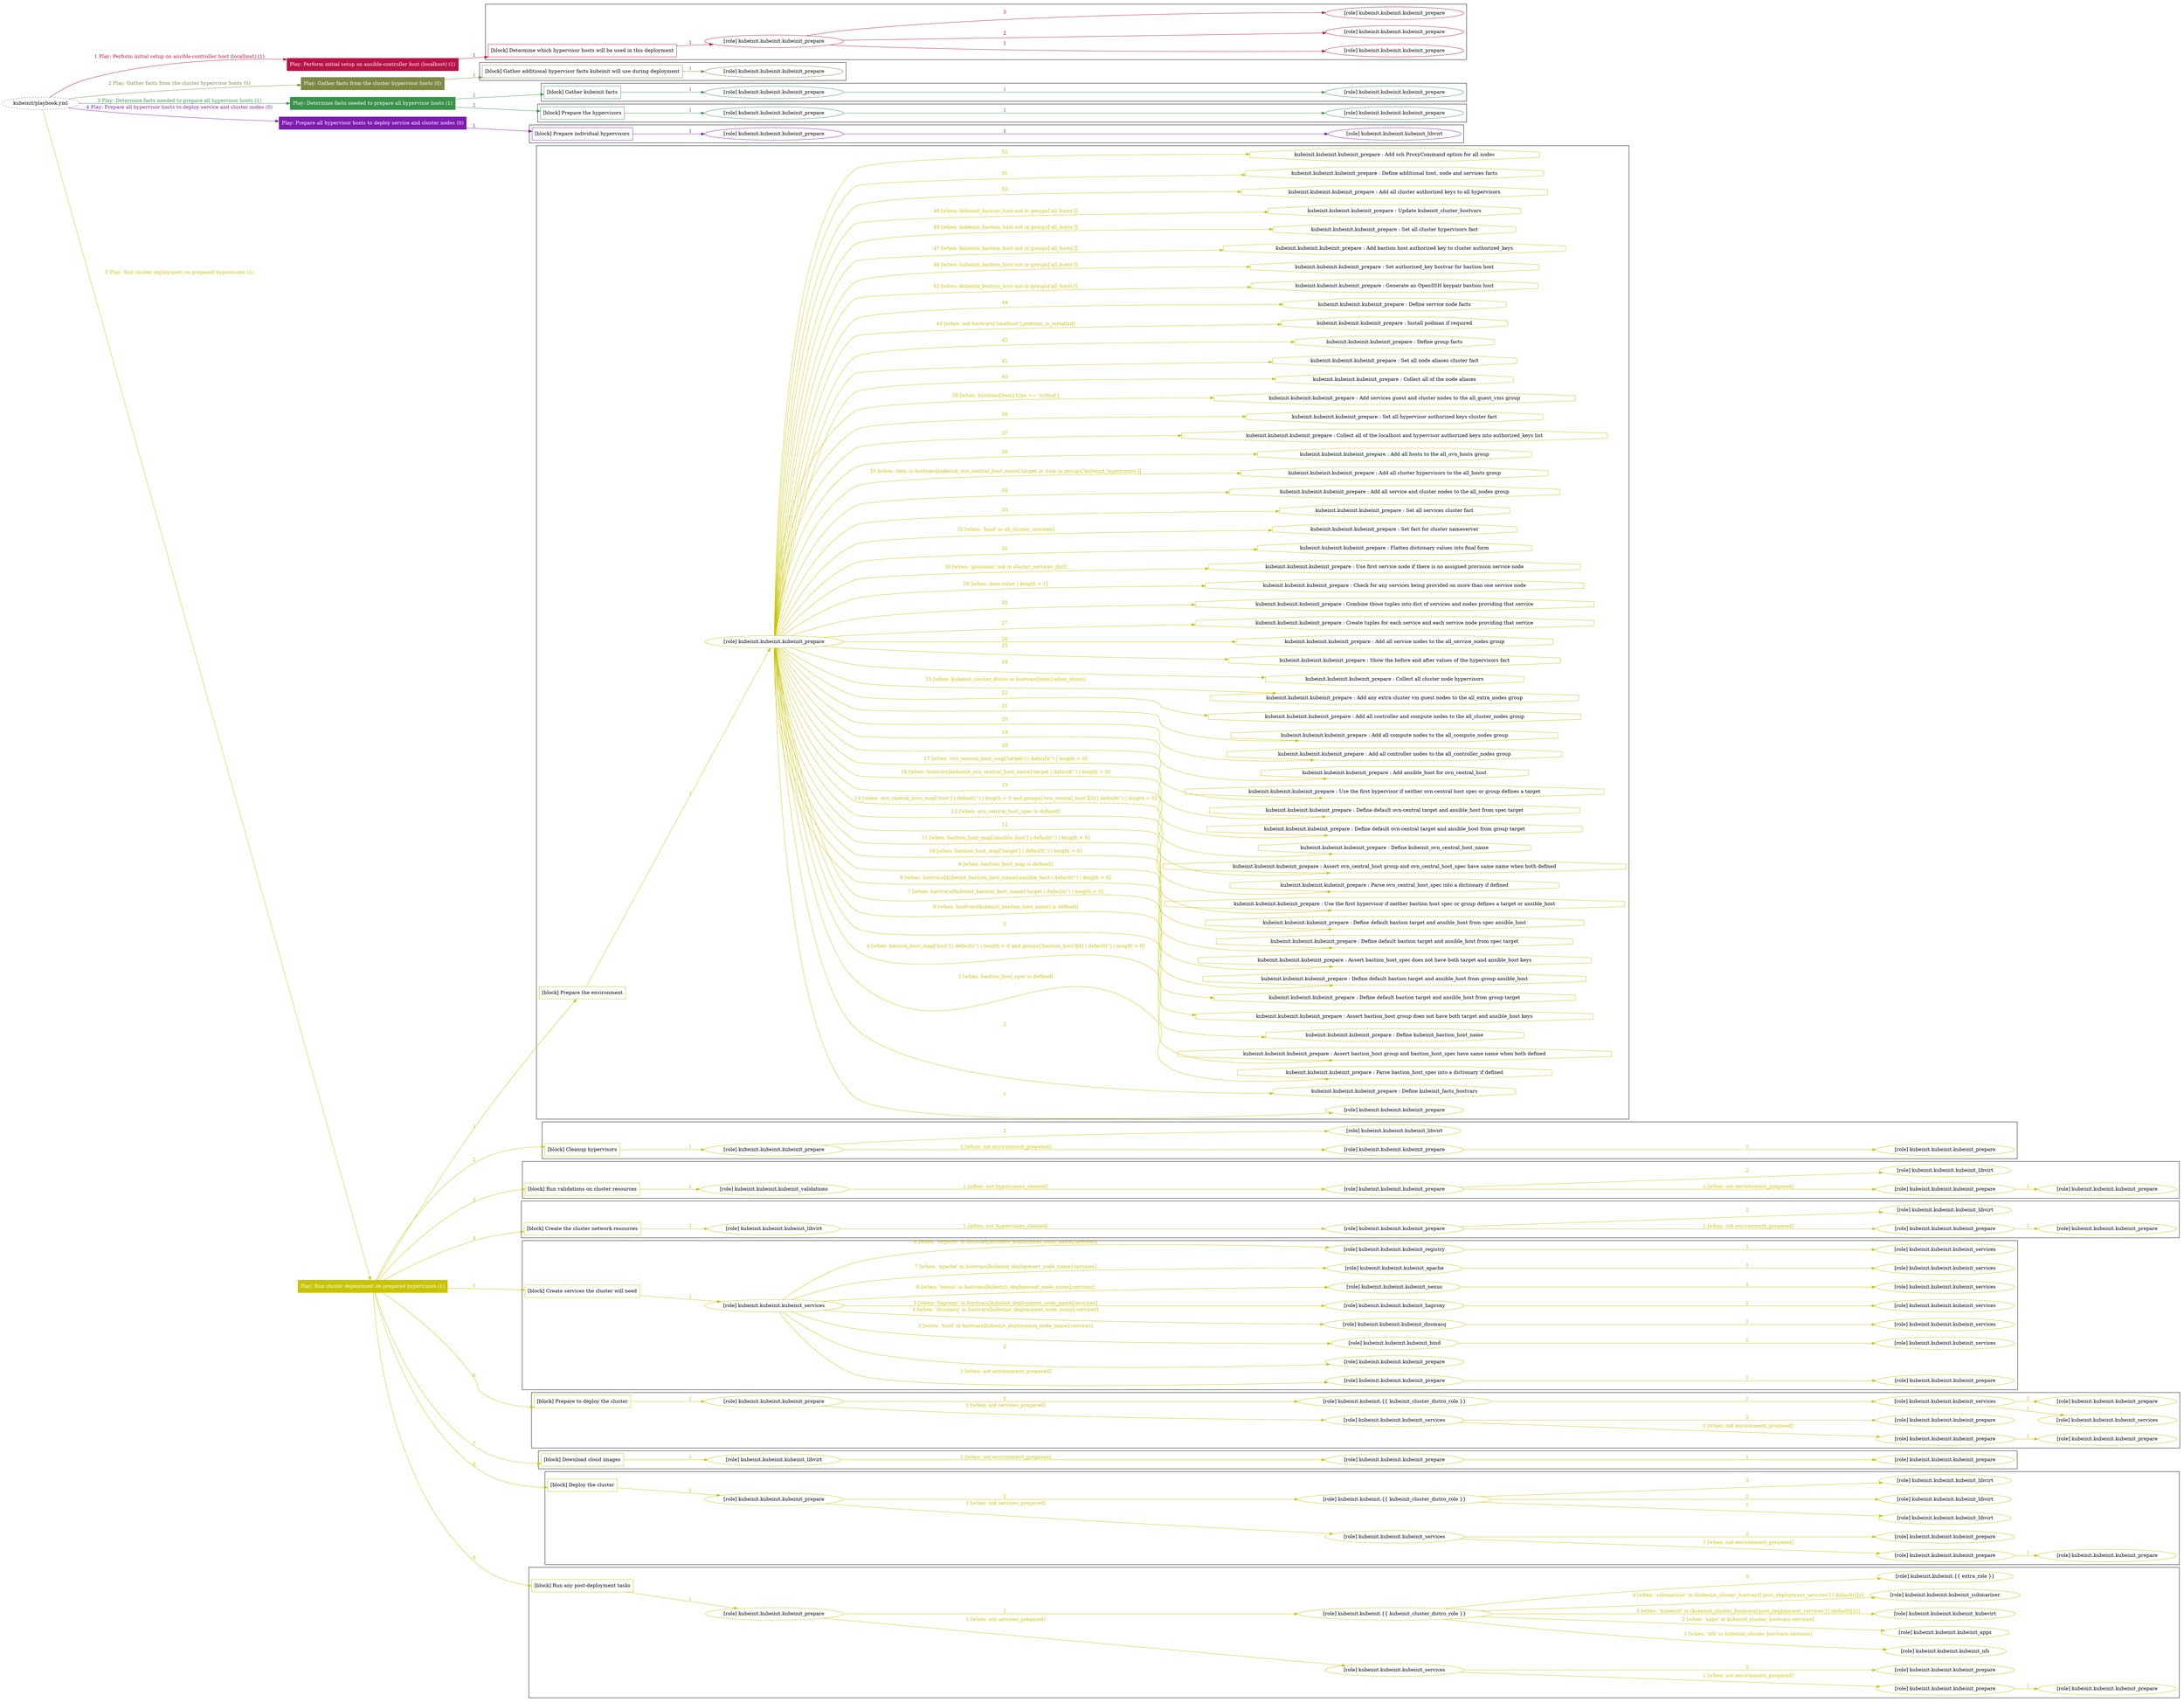 digraph {
	graph [concentrate=true ordering=in rankdir=LR ratio=fill]
	edge [esep=5 sep=10]
	"kubeinit/playbook.yml" [URL="/home/runner/work/kubeinit/kubeinit/kubeinit/playbook.yml" id=playbook_8b2caa4f style=dotted]
	"kubeinit/playbook.yml" -> play_ba3760cf [label="1 Play: Perform initial setup on ansible-controller host (localhost) (1)" color="#ba1246" fontcolor="#ba1246" id=edge_playbook_8b2caa4f_play_ba3760cf labeltooltip="1 Play: Perform initial setup on ansible-controller host (localhost) (1)" tooltip="1 Play: Perform initial setup on ansible-controller host (localhost) (1)"]
	subgraph "Play: Perform initial setup on ansible-controller host (localhost) (1)" {
		play_ba3760cf [label="Play: Perform initial setup on ansible-controller host (localhost) (1)" URL="/home/runner/work/kubeinit/kubeinit/kubeinit/playbook.yml" color="#ba1246" fontcolor="#ffffff" id=play_ba3760cf shape=box style=filled tooltip=localhost]
		play_ba3760cf -> block_259dcb92 [label=1 color="#ba1246" fontcolor="#ba1246" id=edge_1_play_ba3760cf_block_259dcb92 labeltooltip=1 tooltip=1]
		subgraph cluster_block_259dcb92 {
			block_259dcb92 [label="[block] Determine which hypervisor hosts will be used in this deployment" URL="/home/runner/work/kubeinit/kubeinit/kubeinit/playbook.yml" color="#ba1246" id=block_259dcb92 labeltooltip="Determine which hypervisor hosts will be used in this deployment" shape=box tooltip="Determine which hypervisor hosts will be used in this deployment"]
			block_259dcb92 -> role_eaee2c21 [label="1 " color="#ba1246" fontcolor="#ba1246" id=edge_1_block_259dcb92_role_eaee2c21 labeltooltip="1 " tooltip="1 "]
			subgraph "kubeinit.kubeinit.kubeinit_prepare" {
				role_eaee2c21 [label="[role] kubeinit.kubeinit.kubeinit_prepare" URL="/home/runner/work/kubeinit/kubeinit/kubeinit/playbook.yml" color="#ba1246" id=role_eaee2c21 tooltip="kubeinit.kubeinit.kubeinit_prepare"]
				role_eaee2c21 -> role_d8bf420c [label="1 " color="#ba1246" fontcolor="#ba1246" id=edge_1_role_eaee2c21_role_d8bf420c labeltooltip="1 " tooltip="1 "]
				subgraph "kubeinit.kubeinit.kubeinit_prepare" {
					role_d8bf420c [label="[role] kubeinit.kubeinit.kubeinit_prepare" URL="/home/runner/.ansible/collections/ansible_collections/kubeinit/kubeinit/roles/kubeinit_prepare/tasks/build_hypervisors_group.yml" color="#ba1246" id=role_d8bf420c tooltip="kubeinit.kubeinit.kubeinit_prepare"]
				}
				role_eaee2c21 -> role_80ae3317 [label="2 " color="#ba1246" fontcolor="#ba1246" id=edge_2_role_eaee2c21_role_80ae3317 labeltooltip="2 " tooltip="2 "]
				subgraph "kubeinit.kubeinit.kubeinit_prepare" {
					role_80ae3317 [label="[role] kubeinit.kubeinit.kubeinit_prepare" URL="/home/runner/.ansible/collections/ansible_collections/kubeinit/kubeinit/roles/kubeinit_prepare/tasks/build_hypervisors_group.yml" color="#ba1246" id=role_80ae3317 tooltip="kubeinit.kubeinit.kubeinit_prepare"]
				}
				role_eaee2c21 -> role_03a7868d [label="3 " color="#ba1246" fontcolor="#ba1246" id=edge_3_role_eaee2c21_role_03a7868d labeltooltip="3 " tooltip="3 "]
				subgraph "kubeinit.kubeinit.kubeinit_prepare" {
					role_03a7868d [label="[role] kubeinit.kubeinit.kubeinit_prepare" URL="/home/runner/.ansible/collections/ansible_collections/kubeinit/kubeinit/roles/kubeinit_prepare/tasks/build_hypervisors_group.yml" color="#ba1246" id=role_03a7868d tooltip="kubeinit.kubeinit.kubeinit_prepare"]
				}
			}
		}
	}
	"kubeinit/playbook.yml" -> play_8a1e1c61 [label="2 Play: Gather facts from the cluster hypervisor hosts (0)" color="#7d8943" fontcolor="#7d8943" id=edge_playbook_8b2caa4f_play_8a1e1c61 labeltooltip="2 Play: Gather facts from the cluster hypervisor hosts (0)" tooltip="2 Play: Gather facts from the cluster hypervisor hosts (0)"]
	subgraph "Play: Gather facts from the cluster hypervisor hosts (0)" {
		play_8a1e1c61 [label="Play: Gather facts from the cluster hypervisor hosts (0)" URL="/home/runner/work/kubeinit/kubeinit/kubeinit/playbook.yml" color="#7d8943" fontcolor="#ffffff" id=play_8a1e1c61 shape=box style=filled tooltip="Play: Gather facts from the cluster hypervisor hosts (0)"]
		play_8a1e1c61 -> block_6dc931b8 [label=1 color="#7d8943" fontcolor="#7d8943" id=edge_1_play_8a1e1c61_block_6dc931b8 labeltooltip=1 tooltip=1]
		subgraph cluster_block_6dc931b8 {
			block_6dc931b8 [label="[block] Gather additional hypervisor facts kubeinit will use during deployment" URL="/home/runner/work/kubeinit/kubeinit/kubeinit/playbook.yml" color="#7d8943" id=block_6dc931b8 labeltooltip="Gather additional hypervisor facts kubeinit will use during deployment" shape=box tooltip="Gather additional hypervisor facts kubeinit will use during deployment"]
			block_6dc931b8 -> role_62f2901d [label="1 " color="#7d8943" fontcolor="#7d8943" id=edge_1_block_6dc931b8_role_62f2901d labeltooltip="1 " tooltip="1 "]
			subgraph "kubeinit.kubeinit.kubeinit_prepare" {
				role_62f2901d [label="[role] kubeinit.kubeinit.kubeinit_prepare" URL="/home/runner/work/kubeinit/kubeinit/kubeinit/playbook.yml" color="#7d8943" id=role_62f2901d tooltip="kubeinit.kubeinit.kubeinit_prepare"]
			}
		}
	}
	"kubeinit/playbook.yml" -> play_04262f10 [label="3 Play: Determine facts needed to prepare all hypervisor hosts (1)" color="#3a924b" fontcolor="#3a924b" id=edge_playbook_8b2caa4f_play_04262f10 labeltooltip="3 Play: Determine facts needed to prepare all hypervisor hosts (1)" tooltip="3 Play: Determine facts needed to prepare all hypervisor hosts (1)"]
	subgraph "Play: Determine facts needed to prepare all hypervisor hosts (1)" {
		play_04262f10 [label="Play: Determine facts needed to prepare all hypervisor hosts (1)" URL="/home/runner/work/kubeinit/kubeinit/kubeinit/playbook.yml" color="#3a924b" fontcolor="#ffffff" id=play_04262f10 shape=box style=filled tooltip=localhost]
		play_04262f10 -> block_60cd1f08 [label=1 color="#3a924b" fontcolor="#3a924b" id=edge_1_play_04262f10_block_60cd1f08 labeltooltip=1 tooltip=1]
		subgraph cluster_block_60cd1f08 {
			block_60cd1f08 [label="[block] Gather kubeinit facts" URL="/home/runner/work/kubeinit/kubeinit/kubeinit/playbook.yml" color="#3a924b" id=block_60cd1f08 labeltooltip="Gather kubeinit facts" shape=box tooltip="Gather kubeinit facts"]
			block_60cd1f08 -> role_4c6517cb [label="1 " color="#3a924b" fontcolor="#3a924b" id=edge_1_block_60cd1f08_role_4c6517cb labeltooltip="1 " tooltip="1 "]
			subgraph "kubeinit.kubeinit.kubeinit_prepare" {
				role_4c6517cb [label="[role] kubeinit.kubeinit.kubeinit_prepare" URL="/home/runner/work/kubeinit/kubeinit/kubeinit/playbook.yml" color="#3a924b" id=role_4c6517cb tooltip="kubeinit.kubeinit.kubeinit_prepare"]
				role_4c6517cb -> role_7e64ab55 [label="1 " color="#3a924b" fontcolor="#3a924b" id=edge_1_role_4c6517cb_role_7e64ab55 labeltooltip="1 " tooltip="1 "]
				subgraph "kubeinit.kubeinit.kubeinit_prepare" {
					role_7e64ab55 [label="[role] kubeinit.kubeinit.kubeinit_prepare" URL="/home/runner/.ansible/collections/ansible_collections/kubeinit/kubeinit/roles/kubeinit_prepare/tasks/gather_kubeinit_facts.yml" color="#3a924b" id=role_7e64ab55 tooltip="kubeinit.kubeinit.kubeinit_prepare"]
				}
			}
		}
		play_04262f10 -> block_65292650 [label=2 color="#3a924b" fontcolor="#3a924b" id=edge_2_play_04262f10_block_65292650 labeltooltip=2 tooltip=2]
		subgraph cluster_block_65292650 {
			block_65292650 [label="[block] Prepare the hypervisors" URL="/home/runner/work/kubeinit/kubeinit/kubeinit/playbook.yml" color="#3a924b" id=block_65292650 labeltooltip="Prepare the hypervisors" shape=box tooltip="Prepare the hypervisors"]
			block_65292650 -> role_4c7808f9 [label="1 " color="#3a924b" fontcolor="#3a924b" id=edge_1_block_65292650_role_4c7808f9 labeltooltip="1 " tooltip="1 "]
			subgraph "kubeinit.kubeinit.kubeinit_prepare" {
				role_4c7808f9 [label="[role] kubeinit.kubeinit.kubeinit_prepare" URL="/home/runner/work/kubeinit/kubeinit/kubeinit/playbook.yml" color="#3a924b" id=role_4c7808f9 tooltip="kubeinit.kubeinit.kubeinit_prepare"]
				role_4c7808f9 -> role_7b1da785 [label="1 " color="#3a924b" fontcolor="#3a924b" id=edge_1_role_4c7808f9_role_7b1da785 labeltooltip="1 " tooltip="1 "]
				subgraph "kubeinit.kubeinit.kubeinit_prepare" {
					role_7b1da785 [label="[role] kubeinit.kubeinit.kubeinit_prepare" URL="/home/runner/.ansible/collections/ansible_collections/kubeinit/kubeinit/roles/kubeinit_prepare/tasks/gather_kubeinit_facts.yml" color="#3a924b" id=role_7b1da785 tooltip="kubeinit.kubeinit.kubeinit_prepare"]
				}
			}
		}
	}
	"kubeinit/playbook.yml" -> play_7f52c823 [label="4 Play: Prepare all hypervisor hosts to deploy service and cluster nodes (0)" color="#7d1cb0" fontcolor="#7d1cb0" id=edge_playbook_8b2caa4f_play_7f52c823 labeltooltip="4 Play: Prepare all hypervisor hosts to deploy service and cluster nodes (0)" tooltip="4 Play: Prepare all hypervisor hosts to deploy service and cluster nodes (0)"]
	subgraph "Play: Prepare all hypervisor hosts to deploy service and cluster nodes (0)" {
		play_7f52c823 [label="Play: Prepare all hypervisor hosts to deploy service and cluster nodes (0)" URL="/home/runner/work/kubeinit/kubeinit/kubeinit/playbook.yml" color="#7d1cb0" fontcolor="#ffffff" id=play_7f52c823 shape=box style=filled tooltip="Play: Prepare all hypervisor hosts to deploy service and cluster nodes (0)"]
		play_7f52c823 -> block_184e2392 [label=1 color="#7d1cb0" fontcolor="#7d1cb0" id=edge_1_play_7f52c823_block_184e2392 labeltooltip=1 tooltip=1]
		subgraph cluster_block_184e2392 {
			block_184e2392 [label="[block] Prepare individual hypervisors" URL="/home/runner/work/kubeinit/kubeinit/kubeinit/playbook.yml" color="#7d1cb0" id=block_184e2392 labeltooltip="Prepare individual hypervisors" shape=box tooltip="Prepare individual hypervisors"]
			block_184e2392 -> role_5f603e81 [label="1 " color="#7d1cb0" fontcolor="#7d1cb0" id=edge_1_block_184e2392_role_5f603e81 labeltooltip="1 " tooltip="1 "]
			subgraph "kubeinit.kubeinit.kubeinit_prepare" {
				role_5f603e81 [label="[role] kubeinit.kubeinit.kubeinit_prepare" URL="/home/runner/work/kubeinit/kubeinit/kubeinit/playbook.yml" color="#7d1cb0" id=role_5f603e81 tooltip="kubeinit.kubeinit.kubeinit_prepare"]
				role_5f603e81 -> role_3baf4273 [label="1 " color="#7d1cb0" fontcolor="#7d1cb0" id=edge_1_role_5f603e81_role_3baf4273 labeltooltip="1 " tooltip="1 "]
				subgraph "kubeinit.kubeinit.kubeinit_libvirt" {
					role_3baf4273 [label="[role] kubeinit.kubeinit.kubeinit_libvirt" URL="/home/runner/.ansible/collections/ansible_collections/kubeinit/kubeinit/roles/kubeinit_prepare/tasks/prepare_hypervisor.yml" color="#7d1cb0" id=role_3baf4273 tooltip="kubeinit.kubeinit.kubeinit_libvirt"]
				}
			}
		}
	}
	"kubeinit/playbook.yml" -> play_a1691a86 [label="5 Play: Run cluster deployment on prepared hypervisors (1)" color="#c7c405" fontcolor="#c7c405" id=edge_playbook_8b2caa4f_play_a1691a86 labeltooltip="5 Play: Run cluster deployment on prepared hypervisors (1)" tooltip="5 Play: Run cluster deployment on prepared hypervisors (1)"]
	subgraph "Play: Run cluster deployment on prepared hypervisors (1)" {
		play_a1691a86 [label="Play: Run cluster deployment on prepared hypervisors (1)" URL="/home/runner/work/kubeinit/kubeinit/kubeinit/playbook.yml" color="#c7c405" fontcolor="#ffffff" id=play_a1691a86 shape=box style=filled tooltip=localhost]
		play_a1691a86 -> block_15897a99 [label=1 color="#c7c405" fontcolor="#c7c405" id=edge_1_play_a1691a86_block_15897a99 labeltooltip=1 tooltip=1]
		subgraph cluster_block_15897a99 {
			block_15897a99 [label="[block] Prepare the environment" URL="/home/runner/work/kubeinit/kubeinit/kubeinit/playbook.yml" color="#c7c405" id=block_15897a99 labeltooltip="Prepare the environment" shape=box tooltip="Prepare the environment"]
			block_15897a99 -> role_de7f69ea [label="1 " color="#c7c405" fontcolor="#c7c405" id=edge_1_block_15897a99_role_de7f69ea labeltooltip="1 " tooltip="1 "]
			subgraph "kubeinit.kubeinit.kubeinit_prepare" {
				role_de7f69ea [label="[role] kubeinit.kubeinit.kubeinit_prepare" URL="/home/runner/work/kubeinit/kubeinit/kubeinit/playbook.yml" color="#c7c405" id=role_de7f69ea tooltip="kubeinit.kubeinit.kubeinit_prepare"]
				role_de7f69ea -> role_04464a6f [label="1 " color="#c7c405" fontcolor="#c7c405" id=edge_1_role_de7f69ea_role_04464a6f labeltooltip="1 " tooltip="1 "]
				subgraph "kubeinit.kubeinit.kubeinit_prepare" {
					role_04464a6f [label="[role] kubeinit.kubeinit.kubeinit_prepare" URL="/home/runner/.ansible/collections/ansible_collections/kubeinit/kubeinit/roles/kubeinit_prepare/tasks/gather_kubeinit_facts.yml" color="#c7c405" id=role_04464a6f tooltip="kubeinit.kubeinit.kubeinit_prepare"]
				}
				task_5ed3139a [label="kubeinit.kubeinit.kubeinit_prepare : Define kubeinit_facts_hostvars" URL="/home/runner/.ansible/collections/ansible_collections/kubeinit/kubeinit/roles/kubeinit_prepare/tasks/main.yml" color="#c7c405" id=task_5ed3139a shape=octagon tooltip="kubeinit.kubeinit.kubeinit_prepare : Define kubeinit_facts_hostvars"]
				role_de7f69ea -> task_5ed3139a [label="2 " color="#c7c405" fontcolor="#c7c405" id=edge_2_role_de7f69ea_task_5ed3139a labeltooltip="2 " tooltip="2 "]
				task_5a49d8ed [label="kubeinit.kubeinit.kubeinit_prepare : Parse bastion_host_spec into a dictionary if defined" URL="/home/runner/.ansible/collections/ansible_collections/kubeinit/kubeinit/roles/kubeinit_prepare/tasks/main.yml" color="#c7c405" id=task_5a49d8ed shape=octagon tooltip="kubeinit.kubeinit.kubeinit_prepare : Parse bastion_host_spec into a dictionary if defined"]
				role_de7f69ea -> task_5a49d8ed [label="3 [when: bastion_host_spec is defined]" color="#c7c405" fontcolor="#c7c405" id=edge_3_role_de7f69ea_task_5a49d8ed labeltooltip="3 [when: bastion_host_spec is defined]" tooltip="3 [when: bastion_host_spec is defined]"]
				task_616f1edc [label="kubeinit.kubeinit.kubeinit_prepare : Assert bastion_host group and bastion_host_spec have same name when both defined" URL="/home/runner/.ansible/collections/ansible_collections/kubeinit/kubeinit/roles/kubeinit_prepare/tasks/main.yml" color="#c7c405" id=task_616f1edc shape=octagon tooltip="kubeinit.kubeinit.kubeinit_prepare : Assert bastion_host group and bastion_host_spec have same name when both defined"]
				role_de7f69ea -> task_616f1edc [label="4 [when: bastion_host_map['host'] | default('') | length > 0 and groups['bastion_host'][0] | default('') | length > 0]" color="#c7c405" fontcolor="#c7c405" id=edge_4_role_de7f69ea_task_616f1edc labeltooltip="4 [when: bastion_host_map['host'] | default('') | length > 0 and groups['bastion_host'][0] | default('') | length > 0]" tooltip="4 [when: bastion_host_map['host'] | default('') | length > 0 and groups['bastion_host'][0] | default('') | length > 0]"]
				task_99d5fcb9 [label="kubeinit.kubeinit.kubeinit_prepare : Define kubeinit_bastion_host_name" URL="/home/runner/.ansible/collections/ansible_collections/kubeinit/kubeinit/roles/kubeinit_prepare/tasks/main.yml" color="#c7c405" id=task_99d5fcb9 shape=octagon tooltip="kubeinit.kubeinit.kubeinit_prepare : Define kubeinit_bastion_host_name"]
				role_de7f69ea -> task_99d5fcb9 [label="5 " color="#c7c405" fontcolor="#c7c405" id=edge_5_role_de7f69ea_task_99d5fcb9 labeltooltip="5 " tooltip="5 "]
				task_3ff9687f [label="kubeinit.kubeinit.kubeinit_prepare : Assert bastion_host group does not have both target and ansible_host keys" URL="/home/runner/.ansible/collections/ansible_collections/kubeinit/kubeinit/roles/kubeinit_prepare/tasks/main.yml" color="#c7c405" id=task_3ff9687f shape=octagon tooltip="kubeinit.kubeinit.kubeinit_prepare : Assert bastion_host group does not have both target and ansible_host keys"]
				role_de7f69ea -> task_3ff9687f [label="6 [when: hostvars[kubeinit_bastion_host_name] is defined]" color="#c7c405" fontcolor="#c7c405" id=edge_6_role_de7f69ea_task_3ff9687f labeltooltip="6 [when: hostvars[kubeinit_bastion_host_name] is defined]" tooltip="6 [when: hostvars[kubeinit_bastion_host_name] is defined]"]
				task_e553455c [label="kubeinit.kubeinit.kubeinit_prepare : Define default bastion target and ansible_host from group target" URL="/home/runner/.ansible/collections/ansible_collections/kubeinit/kubeinit/roles/kubeinit_prepare/tasks/main.yml" color="#c7c405" id=task_e553455c shape=octagon tooltip="kubeinit.kubeinit.kubeinit_prepare : Define default bastion target and ansible_host from group target"]
				role_de7f69ea -> task_e553455c [label="7 [when: hostvars[kubeinit_bastion_host_name].target | default('') | length > 0]" color="#c7c405" fontcolor="#c7c405" id=edge_7_role_de7f69ea_task_e553455c labeltooltip="7 [when: hostvars[kubeinit_bastion_host_name].target | default('') | length > 0]" tooltip="7 [when: hostvars[kubeinit_bastion_host_name].target | default('') | length > 0]"]
				task_c39c97e9 [label="kubeinit.kubeinit.kubeinit_prepare : Define default bastion target and ansible_host from group ansible_host" URL="/home/runner/.ansible/collections/ansible_collections/kubeinit/kubeinit/roles/kubeinit_prepare/tasks/main.yml" color="#c7c405" id=task_c39c97e9 shape=octagon tooltip="kubeinit.kubeinit.kubeinit_prepare : Define default bastion target and ansible_host from group ansible_host"]
				role_de7f69ea -> task_c39c97e9 [label="8 [when: hostvars[kubeinit_bastion_host_name].ansible_host | default('') | length > 0]" color="#c7c405" fontcolor="#c7c405" id=edge_8_role_de7f69ea_task_c39c97e9 labeltooltip="8 [when: hostvars[kubeinit_bastion_host_name].ansible_host | default('') | length > 0]" tooltip="8 [when: hostvars[kubeinit_bastion_host_name].ansible_host | default('') | length > 0]"]
				task_a0097a25 [label="kubeinit.kubeinit.kubeinit_prepare : Assert bastion_host_spec does not have both target and ansible_host keys" URL="/home/runner/.ansible/collections/ansible_collections/kubeinit/kubeinit/roles/kubeinit_prepare/tasks/main.yml" color="#c7c405" id=task_a0097a25 shape=octagon tooltip="kubeinit.kubeinit.kubeinit_prepare : Assert bastion_host_spec does not have both target and ansible_host keys"]
				role_de7f69ea -> task_a0097a25 [label="9 [when: bastion_host_map is defined]" color="#c7c405" fontcolor="#c7c405" id=edge_9_role_de7f69ea_task_a0097a25 labeltooltip="9 [when: bastion_host_map is defined]" tooltip="9 [when: bastion_host_map is defined]"]
				task_9dd59db5 [label="kubeinit.kubeinit.kubeinit_prepare : Define default bastion target and ansible_host from spec target" URL="/home/runner/.ansible/collections/ansible_collections/kubeinit/kubeinit/roles/kubeinit_prepare/tasks/main.yml" color="#c7c405" id=task_9dd59db5 shape=octagon tooltip="kubeinit.kubeinit.kubeinit_prepare : Define default bastion target and ansible_host from spec target"]
				role_de7f69ea -> task_9dd59db5 [label="10 [when: bastion_host_map['target'] | default('') | length > 0]" color="#c7c405" fontcolor="#c7c405" id=edge_10_role_de7f69ea_task_9dd59db5 labeltooltip="10 [when: bastion_host_map['target'] | default('') | length > 0]" tooltip="10 [when: bastion_host_map['target'] | default('') | length > 0]"]
				task_30c58400 [label="kubeinit.kubeinit.kubeinit_prepare : Define default bastion target and ansible_host from spec ansible_host" URL="/home/runner/.ansible/collections/ansible_collections/kubeinit/kubeinit/roles/kubeinit_prepare/tasks/main.yml" color="#c7c405" id=task_30c58400 shape=octagon tooltip="kubeinit.kubeinit.kubeinit_prepare : Define default bastion target and ansible_host from spec ansible_host"]
				role_de7f69ea -> task_30c58400 [label="11 [when: bastion_host_map['ansible_host'] | default('') | length > 0]" color="#c7c405" fontcolor="#c7c405" id=edge_11_role_de7f69ea_task_30c58400 labeltooltip="11 [when: bastion_host_map['ansible_host'] | default('') | length > 0]" tooltip="11 [when: bastion_host_map['ansible_host'] | default('') | length > 0]"]
				task_8749a515 [label="kubeinit.kubeinit.kubeinit_prepare : Use the first hypervisor if neither bastion host spec or group defines a target or ansible_host" URL="/home/runner/.ansible/collections/ansible_collections/kubeinit/kubeinit/roles/kubeinit_prepare/tasks/main.yml" color="#c7c405" id=task_8749a515 shape=octagon tooltip="kubeinit.kubeinit.kubeinit_prepare : Use the first hypervisor if neither bastion host spec or group defines a target or ansible_host"]
				role_de7f69ea -> task_8749a515 [label="12 " color="#c7c405" fontcolor="#c7c405" id=edge_12_role_de7f69ea_task_8749a515 labeltooltip="12 " tooltip="12 "]
				task_73bcd797 [label="kubeinit.kubeinit.kubeinit_prepare : Parse ovn_central_host_spec into a dictionary if defined" URL="/home/runner/.ansible/collections/ansible_collections/kubeinit/kubeinit/roles/kubeinit_prepare/tasks/main.yml" color="#c7c405" id=task_73bcd797 shape=octagon tooltip="kubeinit.kubeinit.kubeinit_prepare : Parse ovn_central_host_spec into a dictionary if defined"]
				role_de7f69ea -> task_73bcd797 [label="13 [when: ovn_central_host_spec is defined]" color="#c7c405" fontcolor="#c7c405" id=edge_13_role_de7f69ea_task_73bcd797 labeltooltip="13 [when: ovn_central_host_spec is defined]" tooltip="13 [when: ovn_central_host_spec is defined]"]
				task_bbc3424d [label="kubeinit.kubeinit.kubeinit_prepare : Assert ovn_central_host group and ovn_central_host_spec have same name when both defined" URL="/home/runner/.ansible/collections/ansible_collections/kubeinit/kubeinit/roles/kubeinit_prepare/tasks/main.yml" color="#c7c405" id=task_bbc3424d shape=octagon tooltip="kubeinit.kubeinit.kubeinit_prepare : Assert ovn_central_host group and ovn_central_host_spec have same name when both defined"]
				role_de7f69ea -> task_bbc3424d [label="14 [when: ovn_central_host_map['host'] | default('') | length > 0 and groups['ovn_central_host'][0] | default('') | length > 0]" color="#c7c405" fontcolor="#c7c405" id=edge_14_role_de7f69ea_task_bbc3424d labeltooltip="14 [when: ovn_central_host_map['host'] | default('') | length > 0 and groups['ovn_central_host'][0] | default('') | length > 0]" tooltip="14 [when: ovn_central_host_map['host'] | default('') | length > 0 and groups['ovn_central_host'][0] | default('') | length > 0]"]
				task_8a708f3d [label="kubeinit.kubeinit.kubeinit_prepare : Define kubeinit_ovn_central_host_name" URL="/home/runner/.ansible/collections/ansible_collections/kubeinit/kubeinit/roles/kubeinit_prepare/tasks/main.yml" color="#c7c405" id=task_8a708f3d shape=octagon tooltip="kubeinit.kubeinit.kubeinit_prepare : Define kubeinit_ovn_central_host_name"]
				role_de7f69ea -> task_8a708f3d [label="15 " color="#c7c405" fontcolor="#c7c405" id=edge_15_role_de7f69ea_task_8a708f3d labeltooltip="15 " tooltip="15 "]
				task_4b641abc [label="kubeinit.kubeinit.kubeinit_prepare : Define default ovn-central target and ansible_host from group target" URL="/home/runner/.ansible/collections/ansible_collections/kubeinit/kubeinit/roles/kubeinit_prepare/tasks/main.yml" color="#c7c405" id=task_4b641abc shape=octagon tooltip="kubeinit.kubeinit.kubeinit_prepare : Define default ovn-central target and ansible_host from group target"]
				role_de7f69ea -> task_4b641abc [label="16 [when: hostvars[kubeinit_ovn_central_host_name].target | default('') | length > 0]" color="#c7c405" fontcolor="#c7c405" id=edge_16_role_de7f69ea_task_4b641abc labeltooltip="16 [when: hostvars[kubeinit_ovn_central_host_name].target | default('') | length > 0]" tooltip="16 [when: hostvars[kubeinit_ovn_central_host_name].target | default('') | length > 0]"]
				task_a104b10f [label="kubeinit.kubeinit.kubeinit_prepare : Define default ovn-central target and ansible_host from spec target" URL="/home/runner/.ansible/collections/ansible_collections/kubeinit/kubeinit/roles/kubeinit_prepare/tasks/main.yml" color="#c7c405" id=task_a104b10f shape=octagon tooltip="kubeinit.kubeinit.kubeinit_prepare : Define default ovn-central target and ansible_host from spec target"]
				role_de7f69ea -> task_a104b10f [label="17 [when: ovn_central_host_map['target'] | default('') | length > 0]" color="#c7c405" fontcolor="#c7c405" id=edge_17_role_de7f69ea_task_a104b10f labeltooltip="17 [when: ovn_central_host_map['target'] | default('') | length > 0]" tooltip="17 [when: ovn_central_host_map['target'] | default('') | length > 0]"]
				task_1de0a082 [label="kubeinit.kubeinit.kubeinit_prepare : Use the first hypervisor if neither ovn-central host spec or group defines a target" URL="/home/runner/.ansible/collections/ansible_collections/kubeinit/kubeinit/roles/kubeinit_prepare/tasks/main.yml" color="#c7c405" id=task_1de0a082 shape=octagon tooltip="kubeinit.kubeinit.kubeinit_prepare : Use the first hypervisor if neither ovn-central host spec or group defines a target"]
				role_de7f69ea -> task_1de0a082 [label="18 " color="#c7c405" fontcolor="#c7c405" id=edge_18_role_de7f69ea_task_1de0a082 labeltooltip="18 " tooltip="18 "]
				task_29160048 [label="kubeinit.kubeinit.kubeinit_prepare : Add ansible_host for ovn_central_host" URL="/home/runner/.ansible/collections/ansible_collections/kubeinit/kubeinit/roles/kubeinit_prepare/tasks/main.yml" color="#c7c405" id=task_29160048 shape=octagon tooltip="kubeinit.kubeinit.kubeinit_prepare : Add ansible_host for ovn_central_host"]
				role_de7f69ea -> task_29160048 [label="19 " color="#c7c405" fontcolor="#c7c405" id=edge_19_role_de7f69ea_task_29160048 labeltooltip="19 " tooltip="19 "]
				task_39d1abe9 [label="kubeinit.kubeinit.kubeinit_prepare : Add all controller nodes to the all_controller_nodes group" URL="/home/runner/.ansible/collections/ansible_collections/kubeinit/kubeinit/roles/kubeinit_prepare/tasks/prepare_groups.yml" color="#c7c405" id=task_39d1abe9 shape=octagon tooltip="kubeinit.kubeinit.kubeinit_prepare : Add all controller nodes to the all_controller_nodes group"]
				role_de7f69ea -> task_39d1abe9 [label="20 " color="#c7c405" fontcolor="#c7c405" id=edge_20_role_de7f69ea_task_39d1abe9 labeltooltip="20 " tooltip="20 "]
				task_f2f76e7d [label="kubeinit.kubeinit.kubeinit_prepare : Add all compute nodes to the all_compute_nodes group" URL="/home/runner/.ansible/collections/ansible_collections/kubeinit/kubeinit/roles/kubeinit_prepare/tasks/prepare_groups.yml" color="#c7c405" id=task_f2f76e7d shape=octagon tooltip="kubeinit.kubeinit.kubeinit_prepare : Add all compute nodes to the all_compute_nodes group"]
				role_de7f69ea -> task_f2f76e7d [label="21 " color="#c7c405" fontcolor="#c7c405" id=edge_21_role_de7f69ea_task_f2f76e7d labeltooltip="21 " tooltip="21 "]
				task_eb2f4c95 [label="kubeinit.kubeinit.kubeinit_prepare : Add all controller and compute nodes to the all_cluster_nodes group" URL="/home/runner/.ansible/collections/ansible_collections/kubeinit/kubeinit/roles/kubeinit_prepare/tasks/prepare_groups.yml" color="#c7c405" id=task_eb2f4c95 shape=octagon tooltip="kubeinit.kubeinit.kubeinit_prepare : Add all controller and compute nodes to the all_cluster_nodes group"]
				role_de7f69ea -> task_eb2f4c95 [label="22 " color="#c7c405" fontcolor="#c7c405" id=edge_22_role_de7f69ea_task_eb2f4c95 labeltooltip="22 " tooltip="22 "]
				task_e365b6fa [label="kubeinit.kubeinit.kubeinit_prepare : Add any extra cluster vm guest nodes to the all_extra_nodes group" URL="/home/runner/.ansible/collections/ansible_collections/kubeinit/kubeinit/roles/kubeinit_prepare/tasks/prepare_groups.yml" color="#c7c405" id=task_e365b6fa shape=octagon tooltip="kubeinit.kubeinit.kubeinit_prepare : Add any extra cluster vm guest nodes to the all_extra_nodes group"]
				role_de7f69ea -> task_e365b6fa [label="23 [when: kubeinit_cluster_distro in hostvars[item].when_distro]" color="#c7c405" fontcolor="#c7c405" id=edge_23_role_de7f69ea_task_e365b6fa labeltooltip="23 [when: kubeinit_cluster_distro in hostvars[item].when_distro]" tooltip="23 [when: kubeinit_cluster_distro in hostvars[item].when_distro]"]
				task_13704a6f [label="kubeinit.kubeinit.kubeinit_prepare : Collect all cluster node hypervisors" URL="/home/runner/.ansible/collections/ansible_collections/kubeinit/kubeinit/roles/kubeinit_prepare/tasks/prepare_groups.yml" color="#c7c405" id=task_13704a6f shape=octagon tooltip="kubeinit.kubeinit.kubeinit_prepare : Collect all cluster node hypervisors"]
				role_de7f69ea -> task_13704a6f [label="24 " color="#c7c405" fontcolor="#c7c405" id=edge_24_role_de7f69ea_task_13704a6f labeltooltip="24 " tooltip="24 "]
				task_12b1e515 [label="kubeinit.kubeinit.kubeinit_prepare : Show the before and after values of the hypervisors fact" URL="/home/runner/.ansible/collections/ansible_collections/kubeinit/kubeinit/roles/kubeinit_prepare/tasks/prepare_groups.yml" color="#c7c405" id=task_12b1e515 shape=octagon tooltip="kubeinit.kubeinit.kubeinit_prepare : Show the before and after values of the hypervisors fact"]
				role_de7f69ea -> task_12b1e515 [label="25 " color="#c7c405" fontcolor="#c7c405" id=edge_25_role_de7f69ea_task_12b1e515 labeltooltip="25 " tooltip="25 "]
				task_60c6bfee [label="kubeinit.kubeinit.kubeinit_prepare : Add all service nodes to the all_service_nodes group" URL="/home/runner/.ansible/collections/ansible_collections/kubeinit/kubeinit/roles/kubeinit_prepare/tasks/prepare_groups.yml" color="#c7c405" id=task_60c6bfee shape=octagon tooltip="kubeinit.kubeinit.kubeinit_prepare : Add all service nodes to the all_service_nodes group"]
				role_de7f69ea -> task_60c6bfee [label="26 " color="#c7c405" fontcolor="#c7c405" id=edge_26_role_de7f69ea_task_60c6bfee labeltooltip="26 " tooltip="26 "]
				task_228026f8 [label="kubeinit.kubeinit.kubeinit_prepare : Create tuples for each service and each service node providing that service" URL="/home/runner/.ansible/collections/ansible_collections/kubeinit/kubeinit/roles/kubeinit_prepare/tasks/prepare_groups.yml" color="#c7c405" id=task_228026f8 shape=octagon tooltip="kubeinit.kubeinit.kubeinit_prepare : Create tuples for each service and each service node providing that service"]
				role_de7f69ea -> task_228026f8 [label="27 " color="#c7c405" fontcolor="#c7c405" id=edge_27_role_de7f69ea_task_228026f8 labeltooltip="27 " tooltip="27 "]
				task_8d33885f [label="kubeinit.kubeinit.kubeinit_prepare : Combine those tuples into dict of services and nodes providing that service" URL="/home/runner/.ansible/collections/ansible_collections/kubeinit/kubeinit/roles/kubeinit_prepare/tasks/prepare_groups.yml" color="#c7c405" id=task_8d33885f shape=octagon tooltip="kubeinit.kubeinit.kubeinit_prepare : Combine those tuples into dict of services and nodes providing that service"]
				role_de7f69ea -> task_8d33885f [label="28 " color="#c7c405" fontcolor="#c7c405" id=edge_28_role_de7f69ea_task_8d33885f labeltooltip="28 " tooltip="28 "]
				task_6bf76ede [label="kubeinit.kubeinit.kubeinit_prepare : Check for any services being provided on more than one service node" URL="/home/runner/.ansible/collections/ansible_collections/kubeinit/kubeinit/roles/kubeinit_prepare/tasks/prepare_groups.yml" color="#c7c405" id=task_6bf76ede shape=octagon tooltip="kubeinit.kubeinit.kubeinit_prepare : Check for any services being provided on more than one service node"]
				role_de7f69ea -> task_6bf76ede [label="29 [when: item.value | length > 1]" color="#c7c405" fontcolor="#c7c405" id=edge_29_role_de7f69ea_task_6bf76ede labeltooltip="29 [when: item.value | length > 1]" tooltip="29 [when: item.value | length > 1]"]
				task_eeca6146 [label="kubeinit.kubeinit.kubeinit_prepare : Use first service node if there is no assigned provision service node" URL="/home/runner/.ansible/collections/ansible_collections/kubeinit/kubeinit/roles/kubeinit_prepare/tasks/prepare_groups.yml" color="#c7c405" id=task_eeca6146 shape=octagon tooltip="kubeinit.kubeinit.kubeinit_prepare : Use first service node if there is no assigned provision service node"]
				role_de7f69ea -> task_eeca6146 [label="30 [when: 'provision' not in cluster_services_dict]" color="#c7c405" fontcolor="#c7c405" id=edge_30_role_de7f69ea_task_eeca6146 labeltooltip="30 [when: 'provision' not in cluster_services_dict]" tooltip="30 [when: 'provision' not in cluster_services_dict]"]
				task_579d06bf [label="kubeinit.kubeinit.kubeinit_prepare : Flatten dictionary values into final form" URL="/home/runner/.ansible/collections/ansible_collections/kubeinit/kubeinit/roles/kubeinit_prepare/tasks/prepare_groups.yml" color="#c7c405" id=task_579d06bf shape=octagon tooltip="kubeinit.kubeinit.kubeinit_prepare : Flatten dictionary values into final form"]
				role_de7f69ea -> task_579d06bf [label="31 " color="#c7c405" fontcolor="#c7c405" id=edge_31_role_de7f69ea_task_579d06bf labeltooltip="31 " tooltip="31 "]
				task_4f893005 [label="kubeinit.kubeinit.kubeinit_prepare : Set fact for cluster nameserver" URL="/home/runner/.ansible/collections/ansible_collections/kubeinit/kubeinit/roles/kubeinit_prepare/tasks/prepare_groups.yml" color="#c7c405" id=task_4f893005 shape=octagon tooltip="kubeinit.kubeinit.kubeinit_prepare : Set fact for cluster nameserver"]
				role_de7f69ea -> task_4f893005 [label="32 [when: 'bind' in all_cluster_services]" color="#c7c405" fontcolor="#c7c405" id=edge_32_role_de7f69ea_task_4f893005 labeltooltip="32 [when: 'bind' in all_cluster_services]" tooltip="32 [when: 'bind' in all_cluster_services]"]
				task_bb4b54d1 [label="kubeinit.kubeinit.kubeinit_prepare : Set all services cluster fact" URL="/home/runner/.ansible/collections/ansible_collections/kubeinit/kubeinit/roles/kubeinit_prepare/tasks/prepare_groups.yml" color="#c7c405" id=task_bb4b54d1 shape=octagon tooltip="kubeinit.kubeinit.kubeinit_prepare : Set all services cluster fact"]
				role_de7f69ea -> task_bb4b54d1 [label="33 " color="#c7c405" fontcolor="#c7c405" id=edge_33_role_de7f69ea_task_bb4b54d1 labeltooltip="33 " tooltip="33 "]
				task_f5f29ce4 [label="kubeinit.kubeinit.kubeinit_prepare : Add all service and cluster nodes to the all_nodes group" URL="/home/runner/.ansible/collections/ansible_collections/kubeinit/kubeinit/roles/kubeinit_prepare/tasks/prepare_groups.yml" color="#c7c405" id=task_f5f29ce4 shape=octagon tooltip="kubeinit.kubeinit.kubeinit_prepare : Add all service and cluster nodes to the all_nodes group"]
				role_de7f69ea -> task_f5f29ce4 [label="34 " color="#c7c405" fontcolor="#c7c405" id=edge_34_role_de7f69ea_task_f5f29ce4 labeltooltip="34 " tooltip="34 "]
				task_e36c28b3 [label="kubeinit.kubeinit.kubeinit_prepare : Add all cluster hypervisors to the all_hosts group" URL="/home/runner/.ansible/collections/ansible_collections/kubeinit/kubeinit/roles/kubeinit_prepare/tasks/prepare_groups.yml" color="#c7c405" id=task_e36c28b3 shape=octagon tooltip="kubeinit.kubeinit.kubeinit_prepare : Add all cluster hypervisors to the all_hosts group"]
				role_de7f69ea -> task_e36c28b3 [label="35 [when: item in hostvars[kubeinit_ovn_central_host_name].target or item in groups['kubeinit_hypervisors']]" color="#c7c405" fontcolor="#c7c405" id=edge_35_role_de7f69ea_task_e36c28b3 labeltooltip="35 [when: item in hostvars[kubeinit_ovn_central_host_name].target or item in groups['kubeinit_hypervisors']]" tooltip="35 [when: item in hostvars[kubeinit_ovn_central_host_name].target or item in groups['kubeinit_hypervisors']]"]
				task_9b590a56 [label="kubeinit.kubeinit.kubeinit_prepare : Add all hosts to the all_ovn_hosts group" URL="/home/runner/.ansible/collections/ansible_collections/kubeinit/kubeinit/roles/kubeinit_prepare/tasks/prepare_groups.yml" color="#c7c405" id=task_9b590a56 shape=octagon tooltip="kubeinit.kubeinit.kubeinit_prepare : Add all hosts to the all_ovn_hosts group"]
				role_de7f69ea -> task_9b590a56 [label="36 " color="#c7c405" fontcolor="#c7c405" id=edge_36_role_de7f69ea_task_9b590a56 labeltooltip="36 " tooltip="36 "]
				task_33597e66 [label="kubeinit.kubeinit.kubeinit_prepare : Collect all of the localhost and hypervisor authorized keys into authorized_keys list" URL="/home/runner/.ansible/collections/ansible_collections/kubeinit/kubeinit/roles/kubeinit_prepare/tasks/prepare_groups.yml" color="#c7c405" id=task_33597e66 shape=octagon tooltip="kubeinit.kubeinit.kubeinit_prepare : Collect all of the localhost and hypervisor authorized keys into authorized_keys list"]
				role_de7f69ea -> task_33597e66 [label="37 " color="#c7c405" fontcolor="#c7c405" id=edge_37_role_de7f69ea_task_33597e66 labeltooltip="37 " tooltip="37 "]
				task_c7e4c7dd [label="kubeinit.kubeinit.kubeinit_prepare : Set all hypervisor authorized keys cluster fact" URL="/home/runner/.ansible/collections/ansible_collections/kubeinit/kubeinit/roles/kubeinit_prepare/tasks/prepare_groups.yml" color="#c7c405" id=task_c7e4c7dd shape=octagon tooltip="kubeinit.kubeinit.kubeinit_prepare : Set all hypervisor authorized keys cluster fact"]
				role_de7f69ea -> task_c7e4c7dd [label="38 " color="#c7c405" fontcolor="#c7c405" id=edge_38_role_de7f69ea_task_c7e4c7dd labeltooltip="38 " tooltip="38 "]
				task_43ef58b3 [label="kubeinit.kubeinit.kubeinit_prepare : Add services guest and cluster nodes to the all_guest_vms group" URL="/home/runner/.ansible/collections/ansible_collections/kubeinit/kubeinit/roles/kubeinit_prepare/tasks/prepare_groups.yml" color="#c7c405" id=task_43ef58b3 shape=octagon tooltip="kubeinit.kubeinit.kubeinit_prepare : Add services guest and cluster nodes to the all_guest_vms group"]
				role_de7f69ea -> task_43ef58b3 [label="39 [when: hostvars[item].type == 'virtual']" color="#c7c405" fontcolor="#c7c405" id=edge_39_role_de7f69ea_task_43ef58b3 labeltooltip="39 [when: hostvars[item].type == 'virtual']" tooltip="39 [when: hostvars[item].type == 'virtual']"]
				task_0087da84 [label="kubeinit.kubeinit.kubeinit_prepare : Collect all of the node aliases" URL="/home/runner/.ansible/collections/ansible_collections/kubeinit/kubeinit/roles/kubeinit_prepare/tasks/prepare_groups.yml" color="#c7c405" id=task_0087da84 shape=octagon tooltip="kubeinit.kubeinit.kubeinit_prepare : Collect all of the node aliases"]
				role_de7f69ea -> task_0087da84 [label="40 " color="#c7c405" fontcolor="#c7c405" id=edge_40_role_de7f69ea_task_0087da84 labeltooltip="40 " tooltip="40 "]
				task_925d88c8 [label="kubeinit.kubeinit.kubeinit_prepare : Set all node aliases cluster fact" URL="/home/runner/.ansible/collections/ansible_collections/kubeinit/kubeinit/roles/kubeinit_prepare/tasks/prepare_groups.yml" color="#c7c405" id=task_925d88c8 shape=octagon tooltip="kubeinit.kubeinit.kubeinit_prepare : Set all node aliases cluster fact"]
				role_de7f69ea -> task_925d88c8 [label="41 " color="#c7c405" fontcolor="#c7c405" id=edge_41_role_de7f69ea_task_925d88c8 labeltooltip="41 " tooltip="41 "]
				task_97582062 [label="kubeinit.kubeinit.kubeinit_prepare : Define group facts" URL="/home/runner/.ansible/collections/ansible_collections/kubeinit/kubeinit/roles/kubeinit_prepare/tasks/main.yml" color="#c7c405" id=task_97582062 shape=octagon tooltip="kubeinit.kubeinit.kubeinit_prepare : Define group facts"]
				role_de7f69ea -> task_97582062 [label="42 " color="#c7c405" fontcolor="#c7c405" id=edge_42_role_de7f69ea_task_97582062 labeltooltip="42 " tooltip="42 "]
				task_b6be0646 [label="kubeinit.kubeinit.kubeinit_prepare : Install podman if required" URL="/home/runner/.ansible/collections/ansible_collections/kubeinit/kubeinit/roles/kubeinit_prepare/tasks/main.yml" color="#c7c405" id=task_b6be0646 shape=octagon tooltip="kubeinit.kubeinit.kubeinit_prepare : Install podman if required"]
				role_de7f69ea -> task_b6be0646 [label="43 [when: not hostvars['localhost'].podman_is_installed]" color="#c7c405" fontcolor="#c7c405" id=edge_43_role_de7f69ea_task_b6be0646 labeltooltip="43 [when: not hostvars['localhost'].podman_is_installed]" tooltip="43 [when: not hostvars['localhost'].podman_is_installed]"]
				task_20c8ad4e [label="kubeinit.kubeinit.kubeinit_prepare : Define service node facts" URL="/home/runner/.ansible/collections/ansible_collections/kubeinit/kubeinit/roles/kubeinit_prepare/tasks/main.yml" color="#c7c405" id=task_20c8ad4e shape=octagon tooltip="kubeinit.kubeinit.kubeinit_prepare : Define service node facts"]
				role_de7f69ea -> task_20c8ad4e [label="44 " color="#c7c405" fontcolor="#c7c405" id=edge_44_role_de7f69ea_task_20c8ad4e labeltooltip="44 " tooltip="44 "]
				task_c71cd5ac [label="kubeinit.kubeinit.kubeinit_prepare : Generate an OpenSSH keypair bastion host" URL="/home/runner/.ansible/collections/ansible_collections/kubeinit/kubeinit/roles/kubeinit_prepare/tasks/main.yml" color="#c7c405" id=task_c71cd5ac shape=octagon tooltip="kubeinit.kubeinit.kubeinit_prepare : Generate an OpenSSH keypair bastion host"]
				role_de7f69ea -> task_c71cd5ac [label="45 [when: kubeinit_bastion_host not in groups['all_hosts']]" color="#c7c405" fontcolor="#c7c405" id=edge_45_role_de7f69ea_task_c71cd5ac labeltooltip="45 [when: kubeinit_bastion_host not in groups['all_hosts']]" tooltip="45 [when: kubeinit_bastion_host not in groups['all_hosts']]"]
				task_e67fa767 [label="kubeinit.kubeinit.kubeinit_prepare : Set authorized_key hostvar for bastion host" URL="/home/runner/.ansible/collections/ansible_collections/kubeinit/kubeinit/roles/kubeinit_prepare/tasks/main.yml" color="#c7c405" id=task_e67fa767 shape=octagon tooltip="kubeinit.kubeinit.kubeinit_prepare : Set authorized_key hostvar for bastion host"]
				role_de7f69ea -> task_e67fa767 [label="46 [when: kubeinit_bastion_host not in groups['all_hosts']]" color="#c7c405" fontcolor="#c7c405" id=edge_46_role_de7f69ea_task_e67fa767 labeltooltip="46 [when: kubeinit_bastion_host not in groups['all_hosts']]" tooltip="46 [when: kubeinit_bastion_host not in groups['all_hosts']]"]
				task_38331fc6 [label="kubeinit.kubeinit.kubeinit_prepare : Add bastion host authorized key to cluster authorized_keys" URL="/home/runner/.ansible/collections/ansible_collections/kubeinit/kubeinit/roles/kubeinit_prepare/tasks/main.yml" color="#c7c405" id=task_38331fc6 shape=octagon tooltip="kubeinit.kubeinit.kubeinit_prepare : Add bastion host authorized key to cluster authorized_keys"]
				role_de7f69ea -> task_38331fc6 [label="47 [when: kubeinit_bastion_host not in groups['all_hosts']]" color="#c7c405" fontcolor="#c7c405" id=edge_47_role_de7f69ea_task_38331fc6 labeltooltip="47 [when: kubeinit_bastion_host not in groups['all_hosts']]" tooltip="47 [when: kubeinit_bastion_host not in groups['all_hosts']]"]
				task_1c9568a6 [label="kubeinit.kubeinit.kubeinit_prepare : Set all cluster hypervisors fact" URL="/home/runner/.ansible/collections/ansible_collections/kubeinit/kubeinit/roles/kubeinit_prepare/tasks/main.yml" color="#c7c405" id=task_1c9568a6 shape=octagon tooltip="kubeinit.kubeinit.kubeinit_prepare : Set all cluster hypervisors fact"]
				role_de7f69ea -> task_1c9568a6 [label="48 [when: kubeinit_bastion_host not in groups['all_hosts']]" color="#c7c405" fontcolor="#c7c405" id=edge_48_role_de7f69ea_task_1c9568a6 labeltooltip="48 [when: kubeinit_bastion_host not in groups['all_hosts']]" tooltip="48 [when: kubeinit_bastion_host not in groups['all_hosts']]"]
				task_f3f8e88b [label="kubeinit.kubeinit.kubeinit_prepare : Update kubeinit_cluster_hostvars" URL="/home/runner/.ansible/collections/ansible_collections/kubeinit/kubeinit/roles/kubeinit_prepare/tasks/main.yml" color="#c7c405" id=task_f3f8e88b shape=octagon tooltip="kubeinit.kubeinit.kubeinit_prepare : Update kubeinit_cluster_hostvars"]
				role_de7f69ea -> task_f3f8e88b [label="49 [when: kubeinit_bastion_host not in groups['all_hosts']]" color="#c7c405" fontcolor="#c7c405" id=edge_49_role_de7f69ea_task_f3f8e88b labeltooltip="49 [when: kubeinit_bastion_host not in groups['all_hosts']]" tooltip="49 [when: kubeinit_bastion_host not in groups['all_hosts']]"]
				task_03ca4220 [label="kubeinit.kubeinit.kubeinit_prepare : Add all cluster authorized keys to all hypervisors" URL="/home/runner/.ansible/collections/ansible_collections/kubeinit/kubeinit/roles/kubeinit_prepare/tasks/main.yml" color="#c7c405" id=task_03ca4220 shape=octagon tooltip="kubeinit.kubeinit.kubeinit_prepare : Add all cluster authorized keys to all hypervisors"]
				role_de7f69ea -> task_03ca4220 [label="50 " color="#c7c405" fontcolor="#c7c405" id=edge_50_role_de7f69ea_task_03ca4220 labeltooltip="50 " tooltip="50 "]
				task_6ad9cd97 [label="kubeinit.kubeinit.kubeinit_prepare : Define additional host, node and services facts" URL="/home/runner/.ansible/collections/ansible_collections/kubeinit/kubeinit/roles/kubeinit_prepare/tasks/main.yml" color="#c7c405" id=task_6ad9cd97 shape=octagon tooltip="kubeinit.kubeinit.kubeinit_prepare : Define additional host, node and services facts"]
				role_de7f69ea -> task_6ad9cd97 [label="51 " color="#c7c405" fontcolor="#c7c405" id=edge_51_role_de7f69ea_task_6ad9cd97 labeltooltip="51 " tooltip="51 "]
				task_f1f04ecd [label="kubeinit.kubeinit.kubeinit_prepare : Add ssh ProxyCommand option for all nodes" URL="/home/runner/.ansible/collections/ansible_collections/kubeinit/kubeinit/roles/kubeinit_prepare/tasks/main.yml" color="#c7c405" id=task_f1f04ecd shape=octagon tooltip="kubeinit.kubeinit.kubeinit_prepare : Add ssh ProxyCommand option for all nodes"]
				role_de7f69ea -> task_f1f04ecd [label="52 " color="#c7c405" fontcolor="#c7c405" id=edge_52_role_de7f69ea_task_f1f04ecd labeltooltip="52 " tooltip="52 "]
			}
		}
		play_a1691a86 -> block_8a42b86e [label=2 color="#c7c405" fontcolor="#c7c405" id=edge_2_play_a1691a86_block_8a42b86e labeltooltip=2 tooltip=2]
		subgraph cluster_block_8a42b86e {
			block_8a42b86e [label="[block] Cleanup hypervisors" URL="/home/runner/work/kubeinit/kubeinit/kubeinit/playbook.yml" color="#c7c405" id=block_8a42b86e labeltooltip="Cleanup hypervisors" shape=box tooltip="Cleanup hypervisors"]
			block_8a42b86e -> role_4a713ffa [label="1 " color="#c7c405" fontcolor="#c7c405" id=edge_1_block_8a42b86e_role_4a713ffa labeltooltip="1 " tooltip="1 "]
			subgraph "kubeinit.kubeinit.kubeinit_prepare" {
				role_4a713ffa [label="[role] kubeinit.kubeinit.kubeinit_prepare" URL="/home/runner/work/kubeinit/kubeinit/kubeinit/playbook.yml" color="#c7c405" id=role_4a713ffa tooltip="kubeinit.kubeinit.kubeinit_prepare"]
				role_4a713ffa -> role_79a35ce8 [label="1 [when: not environment_prepared]" color="#c7c405" fontcolor="#c7c405" id=edge_1_role_4a713ffa_role_79a35ce8 labeltooltip="1 [when: not environment_prepared]" tooltip="1 [when: not environment_prepared]"]
				subgraph "kubeinit.kubeinit.kubeinit_prepare" {
					role_79a35ce8 [label="[role] kubeinit.kubeinit.kubeinit_prepare" URL="/home/runner/.ansible/collections/ansible_collections/kubeinit/kubeinit/roles/kubeinit_prepare/tasks/cleanup_hypervisors.yml" color="#c7c405" id=role_79a35ce8 tooltip="kubeinit.kubeinit.kubeinit_prepare"]
					role_79a35ce8 -> role_e4e2c7dc [label="1 " color="#c7c405" fontcolor="#c7c405" id=edge_1_role_79a35ce8_role_e4e2c7dc labeltooltip="1 " tooltip="1 "]
					subgraph "kubeinit.kubeinit.kubeinit_prepare" {
						role_e4e2c7dc [label="[role] kubeinit.kubeinit.kubeinit_prepare" URL="/home/runner/.ansible/collections/ansible_collections/kubeinit/kubeinit/roles/kubeinit_prepare/tasks/gather_kubeinit_facts.yml" color="#c7c405" id=role_e4e2c7dc tooltip="kubeinit.kubeinit.kubeinit_prepare"]
					}
				}
				role_4a713ffa -> role_bd0e74b9 [label="2 " color="#c7c405" fontcolor="#c7c405" id=edge_2_role_4a713ffa_role_bd0e74b9 labeltooltip="2 " tooltip="2 "]
				subgraph "kubeinit.kubeinit.kubeinit_libvirt" {
					role_bd0e74b9 [label="[role] kubeinit.kubeinit.kubeinit_libvirt" URL="/home/runner/.ansible/collections/ansible_collections/kubeinit/kubeinit/roles/kubeinit_prepare/tasks/cleanup_hypervisors.yml" color="#c7c405" id=role_bd0e74b9 tooltip="kubeinit.kubeinit.kubeinit_libvirt"]
				}
			}
		}
		play_a1691a86 -> block_8958c04f [label=3 color="#c7c405" fontcolor="#c7c405" id=edge_3_play_a1691a86_block_8958c04f labeltooltip=3 tooltip=3]
		subgraph cluster_block_8958c04f {
			block_8958c04f [label="[block] Run validations on cluster resources" URL="/home/runner/work/kubeinit/kubeinit/kubeinit/playbook.yml" color="#c7c405" id=block_8958c04f labeltooltip="Run validations on cluster resources" shape=box tooltip="Run validations on cluster resources"]
			block_8958c04f -> role_c12cdb18 [label="1 " color="#c7c405" fontcolor="#c7c405" id=edge_1_block_8958c04f_role_c12cdb18 labeltooltip="1 " tooltip="1 "]
			subgraph "kubeinit.kubeinit.kubeinit_validations" {
				role_c12cdb18 [label="[role] kubeinit.kubeinit.kubeinit_validations" URL="/home/runner/work/kubeinit/kubeinit/kubeinit/playbook.yml" color="#c7c405" id=role_c12cdb18 tooltip="kubeinit.kubeinit.kubeinit_validations"]
				role_c12cdb18 -> role_c196fbce [label="1 [when: not hypervisors_cleaned]" color="#c7c405" fontcolor="#c7c405" id=edge_1_role_c12cdb18_role_c196fbce labeltooltip="1 [when: not hypervisors_cleaned]" tooltip="1 [when: not hypervisors_cleaned]"]
				subgraph "kubeinit.kubeinit.kubeinit_prepare" {
					role_c196fbce [label="[role] kubeinit.kubeinit.kubeinit_prepare" URL="/home/runner/.ansible/collections/ansible_collections/kubeinit/kubeinit/roles/kubeinit_validations/tasks/main.yml" color="#c7c405" id=role_c196fbce tooltip="kubeinit.kubeinit.kubeinit_prepare"]
					role_c196fbce -> role_7d34619c [label="1 [when: not environment_prepared]" color="#c7c405" fontcolor="#c7c405" id=edge_1_role_c196fbce_role_7d34619c labeltooltip="1 [when: not environment_prepared]" tooltip="1 [when: not environment_prepared]"]
					subgraph "kubeinit.kubeinit.kubeinit_prepare" {
						role_7d34619c [label="[role] kubeinit.kubeinit.kubeinit_prepare" URL="/home/runner/.ansible/collections/ansible_collections/kubeinit/kubeinit/roles/kubeinit_prepare/tasks/cleanup_hypervisors.yml" color="#c7c405" id=role_7d34619c tooltip="kubeinit.kubeinit.kubeinit_prepare"]
						role_7d34619c -> role_44c87eeb [label="1 " color="#c7c405" fontcolor="#c7c405" id=edge_1_role_7d34619c_role_44c87eeb labeltooltip="1 " tooltip="1 "]
						subgraph "kubeinit.kubeinit.kubeinit_prepare" {
							role_44c87eeb [label="[role] kubeinit.kubeinit.kubeinit_prepare" URL="/home/runner/.ansible/collections/ansible_collections/kubeinit/kubeinit/roles/kubeinit_prepare/tasks/gather_kubeinit_facts.yml" color="#c7c405" id=role_44c87eeb tooltip="kubeinit.kubeinit.kubeinit_prepare"]
						}
					}
					role_c196fbce -> role_da7d070a [label="2 " color="#c7c405" fontcolor="#c7c405" id=edge_2_role_c196fbce_role_da7d070a labeltooltip="2 " tooltip="2 "]
					subgraph "kubeinit.kubeinit.kubeinit_libvirt" {
						role_da7d070a [label="[role] kubeinit.kubeinit.kubeinit_libvirt" URL="/home/runner/.ansible/collections/ansible_collections/kubeinit/kubeinit/roles/kubeinit_prepare/tasks/cleanup_hypervisors.yml" color="#c7c405" id=role_da7d070a tooltip="kubeinit.kubeinit.kubeinit_libvirt"]
					}
				}
			}
		}
		play_a1691a86 -> block_b5fe6a45 [label=4 color="#c7c405" fontcolor="#c7c405" id=edge_4_play_a1691a86_block_b5fe6a45 labeltooltip=4 tooltip=4]
		subgraph cluster_block_b5fe6a45 {
			block_b5fe6a45 [label="[block] Create the cluster network resources" URL="/home/runner/work/kubeinit/kubeinit/kubeinit/playbook.yml" color="#c7c405" id=block_b5fe6a45 labeltooltip="Create the cluster network resources" shape=box tooltip="Create the cluster network resources"]
			block_b5fe6a45 -> role_24280088 [label="1 " color="#c7c405" fontcolor="#c7c405" id=edge_1_block_b5fe6a45_role_24280088 labeltooltip="1 " tooltip="1 "]
			subgraph "kubeinit.kubeinit.kubeinit_libvirt" {
				role_24280088 [label="[role] kubeinit.kubeinit.kubeinit_libvirt" URL="/home/runner/work/kubeinit/kubeinit/kubeinit/playbook.yml" color="#c7c405" id=role_24280088 tooltip="kubeinit.kubeinit.kubeinit_libvirt"]
				role_24280088 -> role_8a815e44 [label="1 [when: not hypervisors_cleaned]" color="#c7c405" fontcolor="#c7c405" id=edge_1_role_24280088_role_8a815e44 labeltooltip="1 [when: not hypervisors_cleaned]" tooltip="1 [when: not hypervisors_cleaned]"]
				subgraph "kubeinit.kubeinit.kubeinit_prepare" {
					role_8a815e44 [label="[role] kubeinit.kubeinit.kubeinit_prepare" URL="/home/runner/.ansible/collections/ansible_collections/kubeinit/kubeinit/roles/kubeinit_libvirt/tasks/create_network.yml" color="#c7c405" id=role_8a815e44 tooltip="kubeinit.kubeinit.kubeinit_prepare"]
					role_8a815e44 -> role_cd34ea8b [label="1 [when: not environment_prepared]" color="#c7c405" fontcolor="#c7c405" id=edge_1_role_8a815e44_role_cd34ea8b labeltooltip="1 [when: not environment_prepared]" tooltip="1 [when: not environment_prepared]"]
					subgraph "kubeinit.kubeinit.kubeinit_prepare" {
						role_cd34ea8b [label="[role] kubeinit.kubeinit.kubeinit_prepare" URL="/home/runner/.ansible/collections/ansible_collections/kubeinit/kubeinit/roles/kubeinit_prepare/tasks/cleanup_hypervisors.yml" color="#c7c405" id=role_cd34ea8b tooltip="kubeinit.kubeinit.kubeinit_prepare"]
						role_cd34ea8b -> role_a25a7412 [label="1 " color="#c7c405" fontcolor="#c7c405" id=edge_1_role_cd34ea8b_role_a25a7412 labeltooltip="1 " tooltip="1 "]
						subgraph "kubeinit.kubeinit.kubeinit_prepare" {
							role_a25a7412 [label="[role] kubeinit.kubeinit.kubeinit_prepare" URL="/home/runner/.ansible/collections/ansible_collections/kubeinit/kubeinit/roles/kubeinit_prepare/tasks/gather_kubeinit_facts.yml" color="#c7c405" id=role_a25a7412 tooltip="kubeinit.kubeinit.kubeinit_prepare"]
						}
					}
					role_8a815e44 -> role_c4085169 [label="2 " color="#c7c405" fontcolor="#c7c405" id=edge_2_role_8a815e44_role_c4085169 labeltooltip="2 " tooltip="2 "]
					subgraph "kubeinit.kubeinit.kubeinit_libvirt" {
						role_c4085169 [label="[role] kubeinit.kubeinit.kubeinit_libvirt" URL="/home/runner/.ansible/collections/ansible_collections/kubeinit/kubeinit/roles/kubeinit_prepare/tasks/cleanup_hypervisors.yml" color="#c7c405" id=role_c4085169 tooltip="kubeinit.kubeinit.kubeinit_libvirt"]
					}
				}
			}
		}
		play_a1691a86 -> block_ce045b39 [label=5 color="#c7c405" fontcolor="#c7c405" id=edge_5_play_a1691a86_block_ce045b39 labeltooltip=5 tooltip=5]
		subgraph cluster_block_ce045b39 {
			block_ce045b39 [label="[block] Create services the cluster will need" URL="/home/runner/work/kubeinit/kubeinit/kubeinit/playbook.yml" color="#c7c405" id=block_ce045b39 labeltooltip="Create services the cluster will need" shape=box tooltip="Create services the cluster will need"]
			block_ce045b39 -> role_1288fde7 [label="1 " color="#c7c405" fontcolor="#c7c405" id=edge_1_block_ce045b39_role_1288fde7 labeltooltip="1 " tooltip="1 "]
			subgraph "kubeinit.kubeinit.kubeinit_services" {
				role_1288fde7 [label="[role] kubeinit.kubeinit.kubeinit_services" URL="/home/runner/work/kubeinit/kubeinit/kubeinit/playbook.yml" color="#c7c405" id=role_1288fde7 tooltip="kubeinit.kubeinit.kubeinit_services"]
				role_1288fde7 -> role_6845fe3b [label="1 [when: not environment_prepared]" color="#c7c405" fontcolor="#c7c405" id=edge_1_role_1288fde7_role_6845fe3b labeltooltip="1 [when: not environment_prepared]" tooltip="1 [when: not environment_prepared]"]
				subgraph "kubeinit.kubeinit.kubeinit_prepare" {
					role_6845fe3b [label="[role] kubeinit.kubeinit.kubeinit_prepare" URL="/home/runner/.ansible/collections/ansible_collections/kubeinit/kubeinit/roles/kubeinit_services/tasks/main.yml" color="#c7c405" id=role_6845fe3b tooltip="kubeinit.kubeinit.kubeinit_prepare"]
					role_6845fe3b -> role_ccae750c [label="1 " color="#c7c405" fontcolor="#c7c405" id=edge_1_role_6845fe3b_role_ccae750c labeltooltip="1 " tooltip="1 "]
					subgraph "kubeinit.kubeinit.kubeinit_prepare" {
						role_ccae750c [label="[role] kubeinit.kubeinit.kubeinit_prepare" URL="/home/runner/.ansible/collections/ansible_collections/kubeinit/kubeinit/roles/kubeinit_prepare/tasks/gather_kubeinit_facts.yml" color="#c7c405" id=role_ccae750c tooltip="kubeinit.kubeinit.kubeinit_prepare"]
					}
				}
				role_1288fde7 -> role_aa2f5d0a [label="2 " color="#c7c405" fontcolor="#c7c405" id=edge_2_role_1288fde7_role_aa2f5d0a labeltooltip="2 " tooltip="2 "]
				subgraph "kubeinit.kubeinit.kubeinit_prepare" {
					role_aa2f5d0a [label="[role] kubeinit.kubeinit.kubeinit_prepare" URL="/home/runner/.ansible/collections/ansible_collections/kubeinit/kubeinit/roles/kubeinit_services/tasks/00_create_service_pod.yml" color="#c7c405" id=role_aa2f5d0a tooltip="kubeinit.kubeinit.kubeinit_prepare"]
				}
				role_1288fde7 -> role_3e11be06 [label="3 [when: 'bind' in hostvars[kubeinit_deployment_node_name].services]" color="#c7c405" fontcolor="#c7c405" id=edge_3_role_1288fde7_role_3e11be06 labeltooltip="3 [when: 'bind' in hostvars[kubeinit_deployment_node_name].services]" tooltip="3 [when: 'bind' in hostvars[kubeinit_deployment_node_name].services]"]
				subgraph "kubeinit.kubeinit.kubeinit_bind" {
					role_3e11be06 [label="[role] kubeinit.kubeinit.kubeinit_bind" URL="/home/runner/.ansible/collections/ansible_collections/kubeinit/kubeinit/roles/kubeinit_services/tasks/start_services_containers.yml" color="#c7c405" id=role_3e11be06 tooltip="kubeinit.kubeinit.kubeinit_bind"]
					role_3e11be06 -> role_4692d757 [label="1 " color="#c7c405" fontcolor="#c7c405" id=edge_1_role_3e11be06_role_4692d757 labeltooltip="1 " tooltip="1 "]
					subgraph "kubeinit.kubeinit.kubeinit_services" {
						role_4692d757 [label="[role] kubeinit.kubeinit.kubeinit_services" URL="/home/runner/.ansible/collections/ansible_collections/kubeinit/kubeinit/roles/kubeinit_bind/tasks/main.yml" color="#c7c405" id=role_4692d757 tooltip="kubeinit.kubeinit.kubeinit_services"]
					}
				}
				role_1288fde7 -> role_c5e72f64 [label="4 [when: 'dnsmasq' in hostvars[kubeinit_deployment_node_name].services]" color="#c7c405" fontcolor="#c7c405" id=edge_4_role_1288fde7_role_c5e72f64 labeltooltip="4 [when: 'dnsmasq' in hostvars[kubeinit_deployment_node_name].services]" tooltip="4 [when: 'dnsmasq' in hostvars[kubeinit_deployment_node_name].services]"]
				subgraph "kubeinit.kubeinit.kubeinit_dnsmasq" {
					role_c5e72f64 [label="[role] kubeinit.kubeinit.kubeinit_dnsmasq" URL="/home/runner/.ansible/collections/ansible_collections/kubeinit/kubeinit/roles/kubeinit_services/tasks/start_services_containers.yml" color="#c7c405" id=role_c5e72f64 tooltip="kubeinit.kubeinit.kubeinit_dnsmasq"]
					role_c5e72f64 -> role_7eff5fc3 [label="1 " color="#c7c405" fontcolor="#c7c405" id=edge_1_role_c5e72f64_role_7eff5fc3 labeltooltip="1 " tooltip="1 "]
					subgraph "kubeinit.kubeinit.kubeinit_services" {
						role_7eff5fc3 [label="[role] kubeinit.kubeinit.kubeinit_services" URL="/home/runner/.ansible/collections/ansible_collections/kubeinit/kubeinit/roles/kubeinit_dnsmasq/tasks/main.yml" color="#c7c405" id=role_7eff5fc3 tooltip="kubeinit.kubeinit.kubeinit_services"]
					}
				}
				role_1288fde7 -> role_ca5398bd [label="5 [when: 'haproxy' in hostvars[kubeinit_deployment_node_name].services]" color="#c7c405" fontcolor="#c7c405" id=edge_5_role_1288fde7_role_ca5398bd labeltooltip="5 [when: 'haproxy' in hostvars[kubeinit_deployment_node_name].services]" tooltip="5 [when: 'haproxy' in hostvars[kubeinit_deployment_node_name].services]"]
				subgraph "kubeinit.kubeinit.kubeinit_haproxy" {
					role_ca5398bd [label="[role] kubeinit.kubeinit.kubeinit_haproxy" URL="/home/runner/.ansible/collections/ansible_collections/kubeinit/kubeinit/roles/kubeinit_services/tasks/start_services_containers.yml" color="#c7c405" id=role_ca5398bd tooltip="kubeinit.kubeinit.kubeinit_haproxy"]
					role_ca5398bd -> role_7326c5a4 [label="1 " color="#c7c405" fontcolor="#c7c405" id=edge_1_role_ca5398bd_role_7326c5a4 labeltooltip="1 " tooltip="1 "]
					subgraph "kubeinit.kubeinit.kubeinit_services" {
						role_7326c5a4 [label="[role] kubeinit.kubeinit.kubeinit_services" URL="/home/runner/.ansible/collections/ansible_collections/kubeinit/kubeinit/roles/kubeinit_haproxy/tasks/main.yml" color="#c7c405" id=role_7326c5a4 tooltip="kubeinit.kubeinit.kubeinit_services"]
					}
				}
				role_1288fde7 -> role_ccce8fb2 [label="6 [when: 'nexus' in hostvars[kubeinit_deployment_node_name].services]" color="#c7c405" fontcolor="#c7c405" id=edge_6_role_1288fde7_role_ccce8fb2 labeltooltip="6 [when: 'nexus' in hostvars[kubeinit_deployment_node_name].services]" tooltip="6 [when: 'nexus' in hostvars[kubeinit_deployment_node_name].services]"]
				subgraph "kubeinit.kubeinit.kubeinit_nexus" {
					role_ccce8fb2 [label="[role] kubeinit.kubeinit.kubeinit_nexus" URL="/home/runner/.ansible/collections/ansible_collections/kubeinit/kubeinit/roles/kubeinit_services/tasks/start_services_containers.yml" color="#c7c405" id=role_ccce8fb2 tooltip="kubeinit.kubeinit.kubeinit_nexus"]
					role_ccce8fb2 -> role_d3803f38 [label="1 " color="#c7c405" fontcolor="#c7c405" id=edge_1_role_ccce8fb2_role_d3803f38 labeltooltip="1 " tooltip="1 "]
					subgraph "kubeinit.kubeinit.kubeinit_services" {
						role_d3803f38 [label="[role] kubeinit.kubeinit.kubeinit_services" URL="/home/runner/.ansible/collections/ansible_collections/kubeinit/kubeinit/roles/kubeinit_nexus/tasks/main.yml" color="#c7c405" id=role_d3803f38 tooltip="kubeinit.kubeinit.kubeinit_services"]
					}
				}
				role_1288fde7 -> role_fde4d6d7 [label="7 [when: 'apache' in hostvars[kubeinit_deployment_node_name].services]" color="#c7c405" fontcolor="#c7c405" id=edge_7_role_1288fde7_role_fde4d6d7 labeltooltip="7 [when: 'apache' in hostvars[kubeinit_deployment_node_name].services]" tooltip="7 [when: 'apache' in hostvars[kubeinit_deployment_node_name].services]"]
				subgraph "kubeinit.kubeinit.kubeinit_apache" {
					role_fde4d6d7 [label="[role] kubeinit.kubeinit.kubeinit_apache" URL="/home/runner/.ansible/collections/ansible_collections/kubeinit/kubeinit/roles/kubeinit_services/tasks/start_services_containers.yml" color="#c7c405" id=role_fde4d6d7 tooltip="kubeinit.kubeinit.kubeinit_apache"]
					role_fde4d6d7 -> role_c4f0b88d [label="1 " color="#c7c405" fontcolor="#c7c405" id=edge_1_role_fde4d6d7_role_c4f0b88d labeltooltip="1 " tooltip="1 "]
					subgraph "kubeinit.kubeinit.kubeinit_services" {
						role_c4f0b88d [label="[role] kubeinit.kubeinit.kubeinit_services" URL="/home/runner/.ansible/collections/ansible_collections/kubeinit/kubeinit/roles/kubeinit_apache/tasks/main.yml" color="#c7c405" id=role_c4f0b88d tooltip="kubeinit.kubeinit.kubeinit_services"]
					}
				}
				role_1288fde7 -> role_4ce50bb5 [label="8 [when: 'registry' in hostvars[kubeinit_deployment_node_name].services]" color="#c7c405" fontcolor="#c7c405" id=edge_8_role_1288fde7_role_4ce50bb5 labeltooltip="8 [when: 'registry' in hostvars[kubeinit_deployment_node_name].services]" tooltip="8 [when: 'registry' in hostvars[kubeinit_deployment_node_name].services]"]
				subgraph "kubeinit.kubeinit.kubeinit_registry" {
					role_4ce50bb5 [label="[role] kubeinit.kubeinit.kubeinit_registry" URL="/home/runner/.ansible/collections/ansible_collections/kubeinit/kubeinit/roles/kubeinit_services/tasks/start_services_containers.yml" color="#c7c405" id=role_4ce50bb5 tooltip="kubeinit.kubeinit.kubeinit_registry"]
					role_4ce50bb5 -> role_9a4815db [label="1 " color="#c7c405" fontcolor="#c7c405" id=edge_1_role_4ce50bb5_role_9a4815db labeltooltip="1 " tooltip="1 "]
					subgraph "kubeinit.kubeinit.kubeinit_services" {
						role_9a4815db [label="[role] kubeinit.kubeinit.kubeinit_services" URL="/home/runner/.ansible/collections/ansible_collections/kubeinit/kubeinit/roles/kubeinit_registry/tasks/main.yml" color="#c7c405" id=role_9a4815db tooltip="kubeinit.kubeinit.kubeinit_services"]
					}
				}
			}
		}
		play_a1691a86 -> block_e3b9e484 [label=6 color="#c7c405" fontcolor="#c7c405" id=edge_6_play_a1691a86_block_e3b9e484 labeltooltip=6 tooltip=6]
		subgraph cluster_block_e3b9e484 {
			block_e3b9e484 [label="[block] Prepare to deploy the cluster" URL="/home/runner/work/kubeinit/kubeinit/kubeinit/playbook.yml" color="#c7c405" id=block_e3b9e484 labeltooltip="Prepare to deploy the cluster" shape=box tooltip="Prepare to deploy the cluster"]
			block_e3b9e484 -> role_b9928724 [label="1 " color="#c7c405" fontcolor="#c7c405" id=edge_1_block_e3b9e484_role_b9928724 labeltooltip="1 " tooltip="1 "]
			subgraph "kubeinit.kubeinit.kubeinit_prepare" {
				role_b9928724 [label="[role] kubeinit.kubeinit.kubeinit_prepare" URL="/home/runner/work/kubeinit/kubeinit/kubeinit/playbook.yml" color="#c7c405" id=role_b9928724 tooltip="kubeinit.kubeinit.kubeinit_prepare"]
				role_b9928724 -> role_b3fb8761 [label="1 [when: not services_prepared]" color="#c7c405" fontcolor="#c7c405" id=edge_1_role_b9928724_role_b3fb8761 labeltooltip="1 [when: not services_prepared]" tooltip="1 [when: not services_prepared]"]
				subgraph "kubeinit.kubeinit.kubeinit_services" {
					role_b3fb8761 [label="[role] kubeinit.kubeinit.kubeinit_services" URL="/home/runner/.ansible/collections/ansible_collections/kubeinit/kubeinit/roles/kubeinit_prepare/tasks/prepare_cluster.yml" color="#c7c405" id=role_b3fb8761 tooltip="kubeinit.kubeinit.kubeinit_services"]
					role_b3fb8761 -> role_4efb5df8 [label="1 [when: not environment_prepared]" color="#c7c405" fontcolor="#c7c405" id=edge_1_role_b3fb8761_role_4efb5df8 labeltooltip="1 [when: not environment_prepared]" tooltip="1 [when: not environment_prepared]"]
					subgraph "kubeinit.kubeinit.kubeinit_prepare" {
						role_4efb5df8 [label="[role] kubeinit.kubeinit.kubeinit_prepare" URL="/home/runner/.ansible/collections/ansible_collections/kubeinit/kubeinit/roles/kubeinit_services/tasks/prepare_services.yml" color="#c7c405" id=role_4efb5df8 tooltip="kubeinit.kubeinit.kubeinit_prepare"]
						role_4efb5df8 -> role_7ffd9994 [label="1 " color="#c7c405" fontcolor="#c7c405" id=edge_1_role_4efb5df8_role_7ffd9994 labeltooltip="1 " tooltip="1 "]
						subgraph "kubeinit.kubeinit.kubeinit_prepare" {
							role_7ffd9994 [label="[role] kubeinit.kubeinit.kubeinit_prepare" URL="/home/runner/.ansible/collections/ansible_collections/kubeinit/kubeinit/roles/kubeinit_prepare/tasks/gather_kubeinit_facts.yml" color="#c7c405" id=role_7ffd9994 tooltip="kubeinit.kubeinit.kubeinit_prepare"]
						}
					}
					role_b3fb8761 -> role_55264aec [label="2 " color="#c7c405" fontcolor="#c7c405" id=edge_2_role_b3fb8761_role_55264aec labeltooltip="2 " tooltip="2 "]
					subgraph "kubeinit.kubeinit.kubeinit_prepare" {
						role_55264aec [label="[role] kubeinit.kubeinit.kubeinit_prepare" URL="/home/runner/.ansible/collections/ansible_collections/kubeinit/kubeinit/roles/kubeinit_services/tasks/prepare_services.yml" color="#c7c405" id=role_55264aec tooltip="kubeinit.kubeinit.kubeinit_prepare"]
					}
				}
				role_b9928724 -> role_11205d19 [label="2 " color="#c7c405" fontcolor="#c7c405" id=edge_2_role_b9928724_role_11205d19 labeltooltip="2 " tooltip="2 "]
				subgraph "kubeinit.kubeinit.{{ kubeinit_cluster_distro_role }}" {
					role_11205d19 [label="[role] kubeinit.kubeinit.{{ kubeinit_cluster_distro_role }}" URL="/home/runner/.ansible/collections/ansible_collections/kubeinit/kubeinit/roles/kubeinit_prepare/tasks/prepare_cluster.yml" color="#c7c405" id=role_11205d19 tooltip="kubeinit.kubeinit.{{ kubeinit_cluster_distro_role }}"]
					role_11205d19 -> role_301cd77e [label="1 " color="#c7c405" fontcolor="#c7c405" id=edge_1_role_11205d19_role_301cd77e labeltooltip="1 " tooltip="1 "]
					subgraph "kubeinit.kubeinit.kubeinit_services" {
						role_301cd77e [label="[role] kubeinit.kubeinit.kubeinit_services" URL="/home/runner/.ansible/collections/ansible_collections/kubeinit/kubeinit/roles/kubeinit_openshift/tasks/prepare_cluster.yml" color="#c7c405" id=role_301cd77e tooltip="kubeinit.kubeinit.kubeinit_services"]
						role_301cd77e -> role_fd771df2 [label="1 " color="#c7c405" fontcolor="#c7c405" id=edge_1_role_301cd77e_role_fd771df2 labeltooltip="1 " tooltip="1 "]
						subgraph "kubeinit.kubeinit.kubeinit_services" {
							role_fd771df2 [label="[role] kubeinit.kubeinit.kubeinit_services" URL="/home/runner/.ansible/collections/ansible_collections/kubeinit/kubeinit/roles/kubeinit_services/tasks/create_provision_container.yml" color="#c7c405" id=role_fd771df2 tooltip="kubeinit.kubeinit.kubeinit_services"]
						}
						role_301cd77e -> role_c55a608b [label="2 " color="#c7c405" fontcolor="#c7c405" id=edge_2_role_301cd77e_role_c55a608b labeltooltip="2 " tooltip="2 "]
						subgraph "kubeinit.kubeinit.kubeinit_prepare" {
							role_c55a608b [label="[role] kubeinit.kubeinit.kubeinit_prepare" URL="/home/runner/.ansible/collections/ansible_collections/kubeinit/kubeinit/roles/kubeinit_services/tasks/create_provision_container.yml" color="#c7c405" id=role_c55a608b tooltip="kubeinit.kubeinit.kubeinit_prepare"]
						}
					}
				}
			}
		}
		play_a1691a86 -> block_7aef8c1b [label=7 color="#c7c405" fontcolor="#c7c405" id=edge_7_play_a1691a86_block_7aef8c1b labeltooltip=7 tooltip=7]
		subgraph cluster_block_7aef8c1b {
			block_7aef8c1b [label="[block] Download cloud images" URL="/home/runner/work/kubeinit/kubeinit/kubeinit/playbook.yml" color="#c7c405" id=block_7aef8c1b labeltooltip="Download cloud images" shape=box tooltip="Download cloud images"]
			block_7aef8c1b -> role_98b882b7 [label="1 " color="#c7c405" fontcolor="#c7c405" id=edge_1_block_7aef8c1b_role_98b882b7 labeltooltip="1 " tooltip="1 "]
			subgraph "kubeinit.kubeinit.kubeinit_libvirt" {
				role_98b882b7 [label="[role] kubeinit.kubeinit.kubeinit_libvirt" URL="/home/runner/work/kubeinit/kubeinit/kubeinit/playbook.yml" color="#c7c405" id=role_98b882b7 tooltip="kubeinit.kubeinit.kubeinit_libvirt"]
				role_98b882b7 -> role_cabd6663 [label="1 [when: not environment_prepared]" color="#c7c405" fontcolor="#c7c405" id=edge_1_role_98b882b7_role_cabd6663 labeltooltip="1 [when: not environment_prepared]" tooltip="1 [when: not environment_prepared]"]
				subgraph "kubeinit.kubeinit.kubeinit_prepare" {
					role_cabd6663 [label="[role] kubeinit.kubeinit.kubeinit_prepare" URL="/home/runner/.ansible/collections/ansible_collections/kubeinit/kubeinit/roles/kubeinit_libvirt/tasks/download_cloud_images.yml" color="#c7c405" id=role_cabd6663 tooltip="kubeinit.kubeinit.kubeinit_prepare"]
					role_cabd6663 -> role_c2b08e08 [label="1 " color="#c7c405" fontcolor="#c7c405" id=edge_1_role_cabd6663_role_c2b08e08 labeltooltip="1 " tooltip="1 "]
					subgraph "kubeinit.kubeinit.kubeinit_prepare" {
						role_c2b08e08 [label="[role] kubeinit.kubeinit.kubeinit_prepare" URL="/home/runner/.ansible/collections/ansible_collections/kubeinit/kubeinit/roles/kubeinit_prepare/tasks/gather_kubeinit_facts.yml" color="#c7c405" id=role_c2b08e08 tooltip="kubeinit.kubeinit.kubeinit_prepare"]
					}
				}
			}
		}
		play_a1691a86 -> block_f0ef206b [label=8 color="#c7c405" fontcolor="#c7c405" id=edge_8_play_a1691a86_block_f0ef206b labeltooltip=8 tooltip=8]
		subgraph cluster_block_f0ef206b {
			block_f0ef206b [label="[block] Deploy the cluster" URL="/home/runner/work/kubeinit/kubeinit/kubeinit/playbook.yml" color="#c7c405" id=block_f0ef206b labeltooltip="Deploy the cluster" shape=box tooltip="Deploy the cluster"]
			block_f0ef206b -> role_4febcda3 [label="1 " color="#c7c405" fontcolor="#c7c405" id=edge_1_block_f0ef206b_role_4febcda3 labeltooltip="1 " tooltip="1 "]
			subgraph "kubeinit.kubeinit.kubeinit_prepare" {
				role_4febcda3 [label="[role] kubeinit.kubeinit.kubeinit_prepare" URL="/home/runner/work/kubeinit/kubeinit/kubeinit/playbook.yml" color="#c7c405" id=role_4febcda3 tooltip="kubeinit.kubeinit.kubeinit_prepare"]
				role_4febcda3 -> role_f0e2c8c3 [label="1 [when: not services_prepared]" color="#c7c405" fontcolor="#c7c405" id=edge_1_role_4febcda3_role_f0e2c8c3 labeltooltip="1 [when: not services_prepared]" tooltip="1 [when: not services_prepared]"]
				subgraph "kubeinit.kubeinit.kubeinit_services" {
					role_f0e2c8c3 [label="[role] kubeinit.kubeinit.kubeinit_services" URL="/home/runner/.ansible/collections/ansible_collections/kubeinit/kubeinit/roles/kubeinit_prepare/tasks/deploy_cluster.yml" color="#c7c405" id=role_f0e2c8c3 tooltip="kubeinit.kubeinit.kubeinit_services"]
					role_f0e2c8c3 -> role_d1a79a6a [label="1 [when: not environment_prepared]" color="#c7c405" fontcolor="#c7c405" id=edge_1_role_f0e2c8c3_role_d1a79a6a labeltooltip="1 [when: not environment_prepared]" tooltip="1 [when: not environment_prepared]"]
					subgraph "kubeinit.kubeinit.kubeinit_prepare" {
						role_d1a79a6a [label="[role] kubeinit.kubeinit.kubeinit_prepare" URL="/home/runner/.ansible/collections/ansible_collections/kubeinit/kubeinit/roles/kubeinit_services/tasks/prepare_services.yml" color="#c7c405" id=role_d1a79a6a tooltip="kubeinit.kubeinit.kubeinit_prepare"]
						role_d1a79a6a -> role_faa28088 [label="1 " color="#c7c405" fontcolor="#c7c405" id=edge_1_role_d1a79a6a_role_faa28088 labeltooltip="1 " tooltip="1 "]
						subgraph "kubeinit.kubeinit.kubeinit_prepare" {
							role_faa28088 [label="[role] kubeinit.kubeinit.kubeinit_prepare" URL="/home/runner/.ansible/collections/ansible_collections/kubeinit/kubeinit/roles/kubeinit_prepare/tasks/gather_kubeinit_facts.yml" color="#c7c405" id=role_faa28088 tooltip="kubeinit.kubeinit.kubeinit_prepare"]
						}
					}
					role_f0e2c8c3 -> role_fb189b10 [label="2 " color="#c7c405" fontcolor="#c7c405" id=edge_2_role_f0e2c8c3_role_fb189b10 labeltooltip="2 " tooltip="2 "]
					subgraph "kubeinit.kubeinit.kubeinit_prepare" {
						role_fb189b10 [label="[role] kubeinit.kubeinit.kubeinit_prepare" URL="/home/runner/.ansible/collections/ansible_collections/kubeinit/kubeinit/roles/kubeinit_services/tasks/prepare_services.yml" color="#c7c405" id=role_fb189b10 tooltip="kubeinit.kubeinit.kubeinit_prepare"]
					}
				}
				role_4febcda3 -> role_97b48aa7 [label="2 " color="#c7c405" fontcolor="#c7c405" id=edge_2_role_4febcda3_role_97b48aa7 labeltooltip="2 " tooltip="2 "]
				subgraph "kubeinit.kubeinit.{{ kubeinit_cluster_distro_role }}" {
					role_97b48aa7 [label="[role] kubeinit.kubeinit.{{ kubeinit_cluster_distro_role }}" URL="/home/runner/.ansible/collections/ansible_collections/kubeinit/kubeinit/roles/kubeinit_prepare/tasks/deploy_cluster.yml" color="#c7c405" id=role_97b48aa7 tooltip="kubeinit.kubeinit.{{ kubeinit_cluster_distro_role }}"]
					role_97b48aa7 -> role_484488e4 [label="1 " color="#c7c405" fontcolor="#c7c405" id=edge_1_role_97b48aa7_role_484488e4 labeltooltip="1 " tooltip="1 "]
					subgraph "kubeinit.kubeinit.kubeinit_libvirt" {
						role_484488e4 [label="[role] kubeinit.kubeinit.kubeinit_libvirt" URL="/home/runner/.ansible/collections/ansible_collections/kubeinit/kubeinit/roles/kubeinit_openshift/tasks/main.yml" color="#c7c405" id=role_484488e4 tooltip="kubeinit.kubeinit.kubeinit_libvirt"]
					}
					role_97b48aa7 -> role_75619981 [label="2 " color="#c7c405" fontcolor="#c7c405" id=edge_2_role_97b48aa7_role_75619981 labeltooltip="2 " tooltip="2 "]
					subgraph "kubeinit.kubeinit.kubeinit_libvirt" {
						role_75619981 [label="[role] kubeinit.kubeinit.kubeinit_libvirt" URL="/home/runner/.ansible/collections/ansible_collections/kubeinit/kubeinit/roles/kubeinit_openshift/tasks/main.yml" color="#c7c405" id=role_75619981 tooltip="kubeinit.kubeinit.kubeinit_libvirt"]
					}
					role_97b48aa7 -> role_713cb4cc [label="3 " color="#c7c405" fontcolor="#c7c405" id=edge_3_role_97b48aa7_role_713cb4cc labeltooltip="3 " tooltip="3 "]
					subgraph "kubeinit.kubeinit.kubeinit_libvirt" {
						role_713cb4cc [label="[role] kubeinit.kubeinit.kubeinit_libvirt" URL="/home/runner/.ansible/collections/ansible_collections/kubeinit/kubeinit/roles/kubeinit_openshift/tasks/main.yml" color="#c7c405" id=role_713cb4cc tooltip="kubeinit.kubeinit.kubeinit_libvirt"]
					}
				}
			}
		}
		play_a1691a86 -> block_29813e4e [label=9 color="#c7c405" fontcolor="#c7c405" id=edge_9_play_a1691a86_block_29813e4e labeltooltip=9 tooltip=9]
		subgraph cluster_block_29813e4e {
			block_29813e4e [label="[block] Run any post-deployment tasks" URL="/home/runner/work/kubeinit/kubeinit/kubeinit/playbook.yml" color="#c7c405" id=block_29813e4e labeltooltip="Run any post-deployment tasks" shape=box tooltip="Run any post-deployment tasks"]
			block_29813e4e -> role_953ffc10 [label="1 " color="#c7c405" fontcolor="#c7c405" id=edge_1_block_29813e4e_role_953ffc10 labeltooltip="1 " tooltip="1 "]
			subgraph "kubeinit.kubeinit.kubeinit_prepare" {
				role_953ffc10 [label="[role] kubeinit.kubeinit.kubeinit_prepare" URL="/home/runner/work/kubeinit/kubeinit/kubeinit/playbook.yml" color="#c7c405" id=role_953ffc10 tooltip="kubeinit.kubeinit.kubeinit_prepare"]
				role_953ffc10 -> role_9b5d945c [label="1 [when: not services_prepared]" color="#c7c405" fontcolor="#c7c405" id=edge_1_role_953ffc10_role_9b5d945c labeltooltip="1 [when: not services_prepared]" tooltip="1 [when: not services_prepared]"]
				subgraph "kubeinit.kubeinit.kubeinit_services" {
					role_9b5d945c [label="[role] kubeinit.kubeinit.kubeinit_services" URL="/home/runner/.ansible/collections/ansible_collections/kubeinit/kubeinit/roles/kubeinit_prepare/tasks/post_deployment.yml" color="#c7c405" id=role_9b5d945c tooltip="kubeinit.kubeinit.kubeinit_services"]
					role_9b5d945c -> role_39eb57c5 [label="1 [when: not environment_prepared]" color="#c7c405" fontcolor="#c7c405" id=edge_1_role_9b5d945c_role_39eb57c5 labeltooltip="1 [when: not environment_prepared]" tooltip="1 [when: not environment_prepared]"]
					subgraph "kubeinit.kubeinit.kubeinit_prepare" {
						role_39eb57c5 [label="[role] kubeinit.kubeinit.kubeinit_prepare" URL="/home/runner/.ansible/collections/ansible_collections/kubeinit/kubeinit/roles/kubeinit_services/tasks/prepare_services.yml" color="#c7c405" id=role_39eb57c5 tooltip="kubeinit.kubeinit.kubeinit_prepare"]
						role_39eb57c5 -> role_32a68a36 [label="1 " color="#c7c405" fontcolor="#c7c405" id=edge_1_role_39eb57c5_role_32a68a36 labeltooltip="1 " tooltip="1 "]
						subgraph "kubeinit.kubeinit.kubeinit_prepare" {
							role_32a68a36 [label="[role] kubeinit.kubeinit.kubeinit_prepare" URL="/home/runner/.ansible/collections/ansible_collections/kubeinit/kubeinit/roles/kubeinit_prepare/tasks/gather_kubeinit_facts.yml" color="#c7c405" id=role_32a68a36 tooltip="kubeinit.kubeinit.kubeinit_prepare"]
						}
					}
					role_9b5d945c -> role_e559a891 [label="2 " color="#c7c405" fontcolor="#c7c405" id=edge_2_role_9b5d945c_role_e559a891 labeltooltip="2 " tooltip="2 "]
					subgraph "kubeinit.kubeinit.kubeinit_prepare" {
						role_e559a891 [label="[role] kubeinit.kubeinit.kubeinit_prepare" URL="/home/runner/.ansible/collections/ansible_collections/kubeinit/kubeinit/roles/kubeinit_services/tasks/prepare_services.yml" color="#c7c405" id=role_e559a891 tooltip="kubeinit.kubeinit.kubeinit_prepare"]
					}
				}
				role_953ffc10 -> role_195bbbaf [label="2 " color="#c7c405" fontcolor="#c7c405" id=edge_2_role_953ffc10_role_195bbbaf labeltooltip="2 " tooltip="2 "]
				subgraph "kubeinit.kubeinit.{{ kubeinit_cluster_distro_role }}" {
					role_195bbbaf [label="[role] kubeinit.kubeinit.{{ kubeinit_cluster_distro_role }}" URL="/home/runner/.ansible/collections/ansible_collections/kubeinit/kubeinit/roles/kubeinit_prepare/tasks/post_deployment.yml" color="#c7c405" id=role_195bbbaf tooltip="kubeinit.kubeinit.{{ kubeinit_cluster_distro_role }}"]
					role_195bbbaf -> role_9777b62b [label="1 [when: 'nfs' in kubeinit_cluster_hostvars.services]" color="#c7c405" fontcolor="#c7c405" id=edge_1_role_195bbbaf_role_9777b62b labeltooltip="1 [when: 'nfs' in kubeinit_cluster_hostvars.services]" tooltip="1 [when: 'nfs' in kubeinit_cluster_hostvars.services]"]
					subgraph "kubeinit.kubeinit.kubeinit_nfs" {
						role_9777b62b [label="[role] kubeinit.kubeinit.kubeinit_nfs" URL="/home/runner/.ansible/collections/ansible_collections/kubeinit/kubeinit/roles/kubeinit_openshift/tasks/post_deployment_tasks.yml" color="#c7c405" id=role_9777b62b tooltip="kubeinit.kubeinit.kubeinit_nfs"]
					}
					role_195bbbaf -> role_bf40276f [label="2 [when: 'apps' in kubeinit_cluster_hostvars.services]" color="#c7c405" fontcolor="#c7c405" id=edge_2_role_195bbbaf_role_bf40276f labeltooltip="2 [when: 'apps' in kubeinit_cluster_hostvars.services]" tooltip="2 [when: 'apps' in kubeinit_cluster_hostvars.services]"]
					subgraph "kubeinit.kubeinit.kubeinit_apps" {
						role_bf40276f [label="[role] kubeinit.kubeinit.kubeinit_apps" URL="/home/runner/.ansible/collections/ansible_collections/kubeinit/kubeinit/roles/kubeinit_openshift/tasks/post_deployment_tasks.yml" color="#c7c405" id=role_bf40276f tooltip="kubeinit.kubeinit.kubeinit_apps"]
					}
					role_195bbbaf -> role_d0017c86 [label="3 [when: 'kubevirt' in (kubeinit_cluster_hostvars['post_deployment_services'] | default([]))]" color="#c7c405" fontcolor="#c7c405" id=edge_3_role_195bbbaf_role_d0017c86 labeltooltip="3 [when: 'kubevirt' in (kubeinit_cluster_hostvars['post_deployment_services'] | default([]))]" tooltip="3 [when: 'kubevirt' in (kubeinit_cluster_hostvars['post_deployment_services'] | default([]))]"]
					subgraph "kubeinit.kubeinit.kubeinit_kubevirt" {
						role_d0017c86 [label="[role] kubeinit.kubeinit.kubeinit_kubevirt" URL="/home/runner/.ansible/collections/ansible_collections/kubeinit/kubeinit/roles/kubeinit_openshift/tasks/post_deployment_tasks.yml" color="#c7c405" id=role_d0017c86 tooltip="kubeinit.kubeinit.kubeinit_kubevirt"]
					}
					role_195bbbaf -> role_a0e5e50d [label="4 [when: 'submariner' in (kubeinit_cluster_hostvars['post_deployment_services'] | default([]))]" color="#c7c405" fontcolor="#c7c405" id=edge_4_role_195bbbaf_role_a0e5e50d labeltooltip="4 [when: 'submariner' in (kubeinit_cluster_hostvars['post_deployment_services'] | default([]))]" tooltip="4 [when: 'submariner' in (kubeinit_cluster_hostvars['post_deployment_services'] | default([]))]"]
					subgraph "kubeinit.kubeinit.kubeinit_submariner" {
						role_a0e5e50d [label="[role] kubeinit.kubeinit.kubeinit_submariner" URL="/home/runner/.ansible/collections/ansible_collections/kubeinit/kubeinit/roles/kubeinit_openshift/tasks/post_deployment_tasks.yml" color="#c7c405" id=role_a0e5e50d tooltip="kubeinit.kubeinit.kubeinit_submariner"]
					}
					role_195bbbaf -> role_c74ba2fe [label="5 " color="#c7c405" fontcolor="#c7c405" id=edge_5_role_195bbbaf_role_c74ba2fe labeltooltip="5 " tooltip="5 "]
					subgraph "kubeinit.kubeinit.{{ extra_role }}" {
						role_c74ba2fe [label="[role] kubeinit.kubeinit.{{ extra_role }}" URL="/home/runner/.ansible/collections/ansible_collections/kubeinit/kubeinit/roles/kubeinit_openshift/tasks/post_deployment_tasks.yml" color="#c7c405" id=role_c74ba2fe tooltip="kubeinit.kubeinit.{{ extra_role }}"]
					}
				}
			}
		}
	}
}
